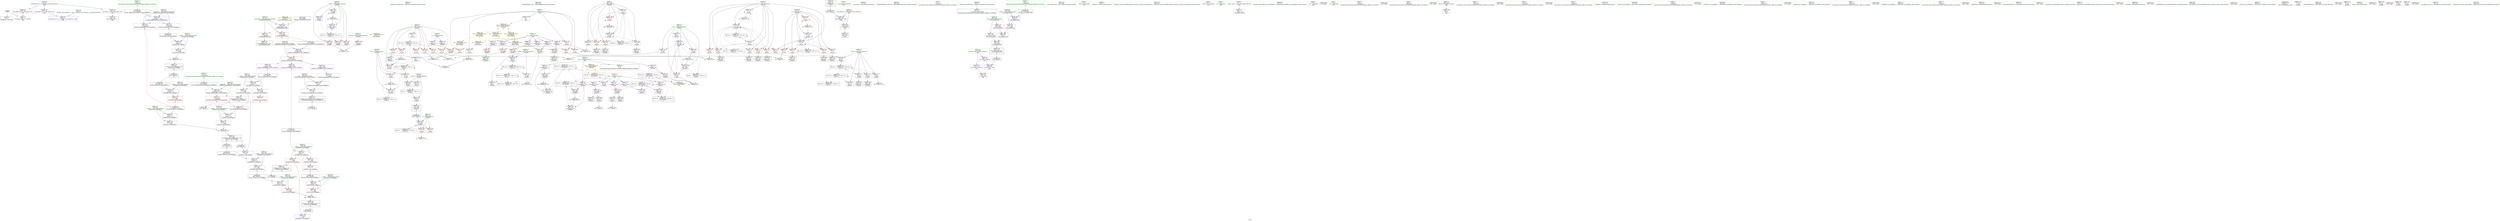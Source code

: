digraph "SVFG" {
	label="SVFG";

	Node0x5562f5764430 [shape=record,color=grey,label="{NodeID: 0\nNullPtr}"];
	Node0x5562f5764430 -> Node0x5562f5791060[style=solid];
	Node0x5562f5764430 -> Node0x5562f579bb30[style=solid];
	Node0x5562f579dff0 [shape=record,color=blue,label="{NodeID: 277\n479\<--476\n__b.addr\<--__b\n_ZStanSt13_Ios_FmtflagsS_\n}"];
	Node0x5562f579dff0 -> Node0x5562f5793720[style=dashed];
	Node0x5562f5791d20 [shape=record,color=red,label="{NodeID: 194\n303\<--216\n\<--CaseID\n_Z4MAINv\n}"];
	Node0x5562f5791d20 -> Node0x5562f5798e50[style=solid];
	Node0x5562f578e4f0 [shape=record,color=black,label="{NodeID: 111\n432\<--445\n_ZStaNRSt13_Ios_FmtflagsS__ret\<--\n_ZStaNRSt13_Ios_FmtflagsS_\n|{<s0>27}}"];
	Node0x5562f578e4f0:s0 -> Node0x5562f57e2f80[style=solid,color=blue];
	Node0x5562f578cf10 [shape=record,color=green,label="{NodeID: 28\n38\<--39\n_ZNSt8ios_base4InitC1Ev\<--_ZNSt8ios_base4InitC1Ev_field_insensitive\n}"];
	Node0x5562f57933e0 [shape=record,color=red,label="{NodeID: 222\n471\<--459\n\<--__a.addr\n_ZStoRRSt13_Ios_FmtflagsS_\n}"];
	Node0x5562f57933e0 -> Node0x5562f578e690[style=solid];
	Node0x5562f57933e0 -> Node0x5562f579de50[style=solid];
	Node0x5562f5794ea0 [shape=record,color=purple,label="{NodeID: 139\n505\<--29\nllvm.global_ctors_1\<--llvm.global_ctors\nGlob }"];
	Node0x5562f5794ea0 -> Node0x5562f579ba30[style=solid];
	Node0x5562f578f860 [shape=record,color=green,label="{NodeID: 56\n341\<--342\n_ZSt5fixedRSt8ios_base\<--_ZSt5fixedRSt8ios_base_field_insensitive\n}"];
	Node0x5562f57e2de0 [shape=record,color=black,label="{NodeID: 582\n414 = PHI(448, )\n|{<s0>27}}"];
	Node0x5562f57e2de0:s0 -> Node0x5562f57e3920[style=solid,color=red];
	Node0x5562f57a8120 [shape=record,color=grey,label="{NodeID: 416\n98 = cmp(96, 97, )\n}"];
	Node0x5562f579ca00 [shape=record,color=blue,label="{NodeID: 250\n63\<--198\nsum\<--inc50\n_Z5solvev\n}"];
	Node0x5562f579ca00 -> Node0x5562f5795cd0[style=dashed];
	Node0x5562f579ca00 -> Node0x5562f579bea0[style=dashed];
	Node0x5562f579ca00 -> Node0x5562f57c1b90[style=dashed];
	Node0x5562f57965c0 [shape=record,color=red,label="{NodeID: 167\n108\<--67\n\<--j\n_Z5solvev\n}"];
	Node0x5562f57965c0 -> Node0x5562f5791770[style=solid];
	Node0x5562f5791160 [shape=record,color=black,label="{NodeID: 84\n213\<--9\n_Z4MAINv_ret\<--\n_Z4MAINv\n|{<s0>24}}"];
	Node0x5562f5791160:s0 -> Node0x5562f57ded50[style=solid,color=blue];
	Node0x5562f578ad50 [shape=record,color=green,label="{NodeID: 1\n7\<--1\n__dso_handle\<--dummyObj\nGlob }"];
	Node0x5562f579e0c0 [shape=record,color=blue,label="{NodeID: 278\n490\<--488\n__a.addr\<--__a\n_ZStorSt13_Ios_FmtflagsS_\n}"];
	Node0x5562f579e0c0 -> Node0x5562f57937f0[style=dashed];
	Node0x5562f5791df0 [shape=record,color=red,label="{NodeID: 195\n243\<--218\n\<--i\n_Z4MAINv\n}"];
	Node0x5562f5791df0 -> Node0x5562f5799750[style=solid];
	Node0x5562f578e5c0 [shape=record,color=black,label="{NodeID: 112\n448\<--454\n_ZStcoSt13_Ios_Fmtflags_ret\<--neg\n_ZStcoSt13_Ios_Fmtflags\n|{<s0>26}}"];
	Node0x5562f578e5c0:s0 -> Node0x5562f57e2de0[style=solid,color=blue];
	Node0x5562f578d010 [shape=record,color=green,label="{NodeID: 29\n44\<--45\n__cxa_atexit\<--__cxa_atexit_field_insensitive\n}"];
	Node0x5562f57934b0 [shape=record,color=red,label="{NodeID: 223\n467\<--461\n\<--__b.addr\n_ZStoRRSt13_Ios_FmtflagsS_\n|{<s0>31}}"];
	Node0x5562f57934b0:s0 -> Node0x5562f57e3b40[style=solid,color=red];
	Node0x5562f5794fa0 [shape=record,color=purple,label="{NodeID: 140\n506\<--29\nllvm.global_ctors_2\<--llvm.global_ctors\nGlob }"];
	Node0x5562f5794fa0 -> Node0x5562f579bb30[style=solid];
	Node0x5562f578f960 [shape=record,color=green,label="{NodeID: 57\n343\<--344\n_ZNSolsEPFRSt8ios_baseS0_E\<--_ZNSolsEPFRSt8ios_baseS0_E_field_insensitive\n}"];
	Node0x5562f57e2f80 [shape=record,color=black,label="{NodeID: 583\n418 = PHI(432, )\n}"];
	Node0x5562f57a82a0 [shape=record,color=grey,label="{NodeID: 417\n84 = cmp(80, 82, )\n}"];
	Node0x5562f579cad0 [shape=record,color=blue,label="{NodeID: 251\n65\<--203\ni\<--inc53\n_Z5solvev\n}"];
	Node0x5562f579cad0 -> Node0x5562f57bcb90[style=dashed];
	Node0x5562f5796690 [shape=record,color=red,label="{NodeID: 168\n115\<--67\n\<--j\n_Z5solvev\n}"];
	Node0x5562f5796690 -> Node0x5562f5791840[style=solid];
	Node0x5562f5791230 [shape=record,color=black,label="{NodeID: 85\n19\<--18\n\<--cnt\nCan only get source location for instruction, argument, global var or function.}"];
	Node0x5562f578ade0 [shape=record,color=green,label="{NodeID: 2\n9\<--1\n\<--dummyObj\nCan only get source location for instruction, argument, global var or function.}"];
	Node0x5562f579e190 [shape=record,color=blue,label="{NodeID: 279\n492\<--489\n__b.addr\<--__b\n_ZStorSt13_Ios_FmtflagsS_\n}"];
	Node0x5562f579e190 -> Node0x5562f57938c0[style=dashed];
	Node0x5562f5791ec0 [shape=record,color=red,label="{NodeID: 196\n247\<--218\n\<--i\n_Z4MAINv\n}"];
	Node0x5562f5791ec0 -> Node0x5562f578ee90[style=solid];
	Node0x5562f578e690 [shape=record,color=black,label="{NodeID: 113\n456\<--471\n_ZStoRRSt13_Ios_FmtflagsS__ret\<--\n_ZStoRRSt13_Ios_FmtflagsS_\n|{<s0>29}}"];
	Node0x5562f578e690:s0 -> Node0x5562f57e3200[style=solid,color=blue];
	Node0x5562f578d110 [shape=record,color=green,label="{NodeID: 30\n43\<--49\n_ZNSt8ios_base4InitD1Ev\<--_ZNSt8ios_base4InitD1Ev_field_insensitive\n}"];
	Node0x5562f578d110 -> Node0x5562f5791330[style=solid];
	Node0x5562f57cae30 [shape=record,color=yellow,style=double,label="{NodeID: 556\n47V_2 = CSCHI(MR_47V_1)\npts\{170000 200000 \}\nCS[]}"];
	Node0x5562f5793580 [shape=record,color=red,label="{NodeID: 224\n466\<--465\n\<--\n_ZStoRRSt13_Ios_FmtflagsS_\n|{<s0>31}}"];
	Node0x5562f5793580:s0 -> Node0x5562f57e3a30[style=solid,color=red];
	Node0x5562f57950a0 [shape=record,color=purple,label="{NodeID: 141\n349\<--332\ncoerce.dive\<--agg.tmp\nmain\n}"];
	Node0x5562f57950a0 -> Node0x5562f579d220[style=solid];
	Node0x5562f578fa60 [shape=record,color=green,label="{NodeID: 58\n347\<--348\n_ZSt12setprecisioni\<--_ZSt12setprecisioni_field_insensitive\n}"];
	Node0x5562f57e3090 [shape=record,color=black,label="{NodeID: 584\n423 = PHI(474, )\n|{<s0>29}}"];
	Node0x5562f57e3090:s0 -> Node0x5562f57e4400[style=solid,color=red];
	Node0x5562f57c6eb0 [shape=record,color=yellow,style=double,label="{NodeID: 501\n47V_1 = ENCHI(MR_47V_0)\npts\{170000 200000 \}\nFun[main]|{<s0>24|<s1>24}}"];
	Node0x5562f57c6eb0:s0 -> Node0x5562f57bfd90[style=dashed,color=red];
	Node0x5562f57c6eb0:s1 -> Node0x5562f57c0290[style=dashed,color=red];
	Node0x5562f57a8420 [shape=record,color=grey,label="{NodeID: 418\n106 = cmp(105, 9, )\n}"];
	Node0x5562f579cba0 [shape=record,color=blue,label="{NodeID: 252\n59\<--206\nretval\<--\n_Z5solvev\n}"];
	Node0x5562f579cba0 -> Node0x5562f57c1190[style=dashed];
	Node0x5562f5796760 [shape=record,color=red,label="{NodeID: 169\n122\<--67\n\<--j\n_Z5solvev\n}"];
	Node0x5562f5796760 -> Node0x5562f5798b50[style=solid];
	Node0x5562f5791330 [shape=record,color=black,label="{NodeID: 86\n42\<--43\n\<--_ZNSt8ios_base4InitD1Ev\nCan only get source location for instruction, argument, global var or function.}"];
	Node0x5562f578b090 [shape=record,color=green,label="{NodeID: 3\n21\<--1\n_ZSt3cin\<--dummyObj\nGlob }"];
	Node0x5562f5791f90 [shape=record,color=red,label="{NodeID: 197\n251\<--218\n\<--i\n_Z4MAINv\n}"];
	Node0x5562f5791f90 -> Node0x5562f578ef60[style=solid];
	Node0x5562f578e760 [shape=record,color=black,label="{NodeID: 114\n474\<--485\n_ZStanSt13_Ios_FmtflagsS__ret\<--and\n_ZStanSt13_Ios_FmtflagsS_\n|{<s0>28|<s1>30}}"];
	Node0x5562f578e760:s0 -> Node0x5562f57e3090[style=solid,color=blue];
	Node0x5562f578e760:s1 -> Node0x5562f57e1850[style=solid,color=blue];
	Node0x5562f578d210 [shape=record,color=green,label="{NodeID: 31\n56\<--57\n_Z5solvev\<--_Z5solvev_field_insensitive\n}"];
	Node0x5562f5793650 [shape=record,color=red,label="{NodeID: 225\n483\<--477\n\<--__a.addr\n_ZStanSt13_Ios_FmtflagsS_\n}"];
	Node0x5562f5793650 -> Node0x5562f5798fd0[style=solid];
	Node0x5562f5795170 [shape=record,color=purple,label="{NodeID: 142\n351\<--332\ncoerce.dive3\<--agg.tmp\nmain\n}"];
	Node0x5562f5795170 -> Node0x5562f5792610[style=solid];
	Node0x5562f578fb60 [shape=record,color=green,label="{NodeID: 59\n354\<--355\n_ZStlsIcSt11char_traitsIcEERSt13basic_ostreamIT_T0_ES6_St13_Setprecision\<--_ZStlsIcSt11char_traitsIcEERSt13basic_ostreamIT_T0_ES6_St13_Setprecision_field_insensitive\n}"];
	Node0x5562f57e3200 [shape=record,color=black,label="{NodeID: 585\n427 = PHI(456, )\n}"];
	Node0x5562f57c6fc0 [shape=record,color=yellow,style=double,label="{NodeID: 502\n49V_1 = ENCHI(MR_49V_0)\npts\{10 120000 140000 \}\nFun[main]|{<s0>24|<s1>24|<s2>24}}"];
	Node0x5562f57c6fc0:s0 -> Node0x5562f57c3990[style=dashed,color=red];
	Node0x5562f57c6fc0:s1 -> Node0x5562f57c4830[style=dashed,color=red];
	Node0x5562f57c6fc0:s2 -> Node0x5562f57c4910[style=dashed,color=red];
	Node0x5562f57a85a0 [shape=record,color=grey,label="{NodeID: 419\n180 = cmp(179, 135, )\n}"];
	Node0x5562f579cc70 [shape=record,color=blue,label="{NodeID: 253\n216\<--94\nCaseID\<--\n_Z4MAINv\n}"];
	Node0x5562f579cc70 -> Node0x5562f57bee90[style=dashed];
	Node0x5562f5796830 [shape=record,color=red,label="{NodeID: 170\n161\<--69\n\<--maxV\n_Z5solvev\n}"];
	Node0x5562f5796830 -> Node0x5562f57a7fa0[style=solid];
	Node0x5562f5791430 [shape=record,color=black,label="{NodeID: 87\n87\<--86\nidxprom\<--\n_Z5solvev\n}"];
	Node0x5562f578b120 [shape=record,color=green,label="{NodeID: 4\n22\<--1\n_ZSt4cout\<--dummyObj\nGlob }"];
	Node0x5562f57be990 [shape=record,color=black,label="{NodeID: 447\nMR_26V_2 = PHI(MR_26V_4, MR_26V_1, )\npts\{200000 \}\n|{|<s4>9}}"];
	Node0x5562f57be990 -> Node0x5562f5797120[style=dashed];
	Node0x5562f57be990 -> Node0x5562f57977a0[style=dashed];
	Node0x5562f57be990 -> Node0x5562f579c930[style=dashed];
	Node0x5562f57be990 -> Node0x5562f57be990[style=dashed];
	Node0x5562f57be990:s4 -> Node0x5562f57c0290[style=dashed,color=blue];
	Node0x5562f5792060 [shape=record,color=red,label="{NodeID: 198\n255\<--218\n\<--i\n_Z4MAINv\n}"];
	Node0x5562f5792060 -> Node0x5562f578f030[style=solid];
	Node0x5562f5793ba0 [shape=record,color=black,label="{NodeID: 115\n487\<--498\n_ZStorSt13_Ios_FmtflagsS__ret\<--or\n_ZStorSt13_Ios_FmtflagsS_\n|{<s0>31}}"];
	Node0x5562f5793ba0:s0 -> Node0x5562f57e3310[style=solid,color=blue];
	Node0x5562f578d310 [shape=record,color=green,label="{NodeID: 32\n59\<--60\nretval\<--retval_field_insensitive\n_Z5solvev\n}"];
	Node0x5562f578d310 -> Node0x5562f5795a60[style=solid];
	Node0x5562f578d310 -> Node0x5562f579c790[style=solid];
	Node0x5562f578d310 -> Node0x5562f579cba0[style=solid];
	Node0x5562f5793720 [shape=record,color=red,label="{NodeID: 226\n484\<--479\n\<--__b.addr\n_ZStanSt13_Ios_FmtflagsS_\n}"];
	Node0x5562f5793720 -> Node0x5562f5798fd0[style=solid];
	Node0x5562f5795240 [shape=record,color=purple,label="{NodeID: 143\n388\<--383\n_M_n\<--retval\n_ZSt12setprecisioni\n}"];
	Node0x5562f5795240 -> Node0x5562f579d560[style=solid];
	Node0x5562f578fc60 [shape=record,color=green,label="{NodeID: 60\n370\<--371\n__base.addr\<--__base.addr_field_insensitive\n_ZSt5fixedRSt8ios_base\n}"];
	Node0x5562f578fc60 -> Node0x5562f57926e0[style=solid];
	Node0x5562f578fc60 -> Node0x5562f57927b0[style=solid];
	Node0x5562f578fc60 -> Node0x5562f579d3c0[style=solid];
	Node0x5562f57e3310 [shape=record,color=black,label="{NodeID: 586\n468 = PHI(487, )\n}"];
	Node0x5562f57e3310 -> Node0x5562f579de50[style=solid];
	Node0x5562f579cd40 [shape=record,color=blue,label="{NodeID: 254\n218\<--94\ni\<--\n_Z4MAINv\n}"];
	Node0x5562f579cd40 -> Node0x5562f5791df0[style=dashed];
	Node0x5562f579cd40 -> Node0x5562f5791ec0[style=dashed];
	Node0x5562f579cd40 -> Node0x5562f5791f90[style=dashed];
	Node0x5562f579cd40 -> Node0x5562f5792060[style=dashed];
	Node0x5562f579cd40 -> Node0x5562f5792130[style=dashed];
	Node0x5562f579cd40 -> Node0x5562f579cee0[style=dashed];
	Node0x5562f579cd40 -> Node0x5562f57bf390[style=dashed];
	Node0x5562f5796900 [shape=record,color=red,label="{NodeID: 171\n179\<--71\n\<--which\n_Z5solvev\n}"];
	Node0x5562f5796900 -> Node0x5562f57a85a0[style=solid];
	Node0x5562f5791500 [shape=record,color=black,label="{NodeID: 88\n101\<--100\nidxprom4\<--\n_Z5solvev\n}"];
	Node0x5562f578b1b0 [shape=record,color=green,label="{NodeID: 5\n23\<--1\n.str\<--dummyObj\nGlob }"];
	Node0x5562f57bee90 [shape=record,color=black,label="{NodeID: 448\nMR_31V_3 = PHI(MR_31V_4, MR_31V_2, )\npts\{217 \}\n}"];
	Node0x5562f57bee90 -> Node0x5562f5797940[style=dashed];
	Node0x5562f57bee90 -> Node0x5562f5791b80[style=dashed];
	Node0x5562f57bee90 -> Node0x5562f5791c50[style=dashed];
	Node0x5562f57bee90 -> Node0x5562f5791d20[style=dashed];
	Node0x5562f57bee90 -> Node0x5562f579d080[style=dashed];
	Node0x5562f5792130 [shape=record,color=red,label="{NodeID: 199\n265\<--218\n\<--i\n_Z4MAINv\n}"];
	Node0x5562f5792130 -> Node0x5562f57989d0[style=solid];
	Node0x5562f5793c30 [shape=record,color=purple,label="{NodeID: 116\n40\<--4\n\<--_ZStL8__ioinit\n__cxx_global_var_init\n}"];
	Node0x5562f578d3e0 [shape=record,color=green,label="{NodeID: 33\n61\<--62\nans\<--ans_field_insensitive\n_Z5solvev\n}"];
	Node0x5562f578d3e0 -> Node0x5562f5795b30[style=solid];
	Node0x5562f578d3e0 -> Node0x5562f5795c00[style=solid];
	Node0x5562f578d3e0 -> Node0x5562f579bc30[style=solid];
	Node0x5562f578d3e0 -> Node0x5562f579c1e0[style=solid];
	Node0x5562f57ded50 [shape=record,color=black,label="{NodeID: 559\n356 = PHI(213, )\n}"];
	Node0x5562f57ded50 -> Node0x5562f579d2f0[style=solid];
	Node0x5562f57b7250 [shape=record,color=yellow,style=double,label="{NodeID: 476\n2V_1 = ENCHI(MR_2V_0)\npts\{10 \}\nFun[_Z5solvev]}"];
	Node0x5562f57b7250 -> Node0x5562f5795650[style=dashed];
	Node0x5562f57b7250 -> Node0x5562f5795720[style=dashed];
	Node0x5562f57b7250 -> Node0x5562f57957f0[style=dashed];
	Node0x5562f57b7250 -> Node0x5562f57958c0[style=dashed];
	Node0x5562f5798250 [shape=record,color=grey,label="{NodeID: 393\n198 = Binary(197, 94, )\n}"];
	Node0x5562f5798250 -> Node0x5562f579ca00[style=solid];
	Node0x5562f57937f0 [shape=record,color=red,label="{NodeID: 227\n496\<--490\n\<--__a.addr\n_ZStorSt13_Ios_FmtflagsS_\n}"];
	Node0x5562f57937f0 -> Node0x5562f5798850[style=solid];
	Node0x5562f5795310 [shape=record,color=purple,label="{NodeID: 144\n391\<--383\ncoerce.dive\<--retval\n_ZSt12setprecisioni\n}"];
	Node0x5562f5795310 -> Node0x5562f5792950[style=solid];
	Node0x5562f578fd30 [shape=record,color=green,label="{NodeID: 61\n377\<--378\n_ZNSt8ios_base4setfESt13_Ios_FmtflagsS0_\<--_ZNSt8ios_base4setfESt13_Ios_FmtflagsS0__field_insensitive\n}"];
	Node0x5562f57e3480 [shape=record,color=black,label="{NodeID: 587\n475 = PHI(421, 442, )\n0th arg _ZStanSt13_Ios_FmtflagsS_ }"];
	Node0x5562f57e3480 -> Node0x5562f579df20[style=solid];
	Node0x5562f579ce10 [shape=record,color=blue,label="{NodeID: 255\n260\<--262\narrayidx12\<--add\n_Z4MAINv\n}"];
	Node0x5562f579ce10 -> Node0x5562f57b8a90[style=dashed];
	Node0x5562f57969d0 [shape=record,color=red,label="{NodeID: 172\n184\<--71\n\<--which\n_Z5solvev\n}"];
	Node0x5562f57969d0 -> Node0x5562f578eb50[style=solid];
	Node0x5562f57915d0 [shape=record,color=black,label="{NodeID: 89\n104\<--103\ntobool\<--\n_Z5solvev\n}"];
	Node0x5562f578b240 [shape=record,color=green,label="{NodeID: 6\n25\<--1\n.str.1\<--dummyObj\nGlob }"];
	Node0x5562f57bf390 [shape=record,color=black,label="{NodeID: 449\nMR_33V_2 = PHI(MR_33V_4, MR_33V_1, )\npts\{219 \}\n}"];
	Node0x5562f57bf390 -> Node0x5562f579cd40[style=dashed];
	Node0x5562f5792200 [shape=record,color=red,label="{NodeID: 200\n271\<--220\n\<--t\n_Z4MAINv\n}"];
	Node0x5562f5792200 -> Node0x5562f57a7ca0[style=solid];
	Node0x5562f5793cc0 [shape=record,color=purple,label="{NodeID: 117\n152\<--11\narrayidx26\<--A\n_Z5solvev\n}"];
	Node0x5562f5793cc0 -> Node0x5562f5797460[style=solid];
	Node0x5562f578d4b0 [shape=record,color=green,label="{NodeID: 34\n63\<--64\nsum\<--sum_field_insensitive\n_Z5solvev\n}"];
	Node0x5562f578d4b0 -> Node0x5562f5795cd0[style=solid];
	Node0x5562f578d4b0 -> Node0x5562f5795da0[style=solid];
	Node0x5562f578d4b0 -> Node0x5562f5795e70[style=solid];
	Node0x5562f578d4b0 -> Node0x5562f579bd00[style=solid];
	Node0x5562f578d4b0 -> Node0x5562f579bea0[style=solid];
	Node0x5562f578d4b0 -> Node0x5562f579ca00[style=solid];
	Node0x5562f57dead0 [shape=record,color=black,label="{NodeID: 560\n41 = PHI()\n}"];
	Node0x5562f57983d0 [shape=record,color=grey,label="{NodeID: 394\n131 = Binary(130, 94, )\n}"];
	Node0x5562f57983d0 -> Node0x5562f579c1e0[style=solid];
	Node0x5562f57938c0 [shape=record,color=red,label="{NodeID: 228\n497\<--492\n\<--__b.addr\n_ZStorSt13_Ios_FmtflagsS_\n}"];
	Node0x5562f57938c0 -> Node0x5562f5798850[style=solid];
	Node0x5562f57953e0 [shape=record,color=purple,label="{NodeID: 145\n410\<--409\n_M_flags\<--this1\n_ZNSt8ios_base4setfESt13_Ios_FmtflagsS0_\n}"];
	Node0x5562f57953e0 -> Node0x5562f5792e30[style=solid];
	Node0x5562f578fe30 [shape=record,color=green,label="{NodeID: 62\n383\<--384\nretval\<--retval_field_insensitive\n_ZSt12setprecisioni\n}"];
	Node0x5562f578fe30 -> Node0x5562f5795240[style=solid];
	Node0x5562f578fe30 -> Node0x5562f5795310[style=solid];
	Node0x5562f57e3690 [shape=record,color=black,label="{NodeID: 588\n476 = PHI(422, 443, )\n1st arg _ZStanSt13_Ios_FmtflagsS_ }"];
	Node0x5562f57e3690 -> Node0x5562f579dff0[style=solid];
	Node0x5562f57c72f0 [shape=record,color=yellow,style=double,label="{NodeID: 505\n51V_1 = ENCHI(MR_51V_0)\npts\{371 \}\nFun[_ZSt5fixedRSt8ios_base]}"];
	Node0x5562f57c72f0 -> Node0x5562f579d3c0[style=dashed];
	Node0x5562f579cee0 [shape=record,color=blue,label="{NodeID: 256\n218\<--266\ni\<--inc\n_Z4MAINv\n}"];
	Node0x5562f579cee0 -> Node0x5562f5791df0[style=dashed];
	Node0x5562f579cee0 -> Node0x5562f5791ec0[style=dashed];
	Node0x5562f579cee0 -> Node0x5562f5791f90[style=dashed];
	Node0x5562f579cee0 -> Node0x5562f5792060[style=dashed];
	Node0x5562f579cee0 -> Node0x5562f5792130[style=dashed];
	Node0x5562f579cee0 -> Node0x5562f579cee0[style=dashed];
	Node0x5562f579cee0 -> Node0x5562f57bf390[style=dashed];
	Node0x5562f5796aa0 [shape=record,color=red,label="{NodeID: 173\n188\<--71\n\<--which\n_Z5solvev\n}"];
	Node0x5562f5796aa0 -> Node0x5562f578ec20[style=solid];
	Node0x5562f57916a0 [shape=record,color=black,label="{NodeID: 90\n105\<--103\nconv\<--\n_Z5solvev\n}"];
	Node0x5562f57916a0 -> Node0x5562f57a8420[style=solid];
	Node0x5562f578ba80 [shape=record,color=green,label="{NodeID: 7\n27\<--1\n.str.2\<--dummyObj\nGlob }"];
	Node0x5562f57bf890 [shape=record,color=black,label="{NodeID: 450\nMR_35V_2 = PHI(MR_35V_3, MR_35V_1, )\npts\{221 \}\n}"];
	Node0x5562f57bf890 -> Node0x5562f579cfb0[style=dashed];
	Node0x5562f57922d0 [shape=record,color=red,label="{NodeID: 201\n298\<--220\n\<--t\n_Z4MAINv\n}"];
	Node0x5562f5793d90 [shape=record,color=purple,label="{NodeID: 118\n249\<--11\narrayidx\<--A\n_Z4MAINv\n}"];
	Node0x5562f578d580 [shape=record,color=green,label="{NodeID: 35\n65\<--66\ni\<--i_field_insensitive\n_Z5solvev\n}"];
	Node0x5562f578d580 -> Node0x5562f5795f40[style=solid];
	Node0x5562f578d580 -> Node0x5562f5796010[style=solid];
	Node0x5562f578d580 -> Node0x5562f57960e0[style=solid];
	Node0x5562f578d580 -> Node0x5562f57961b0[style=solid];
	Node0x5562f578d580 -> Node0x5562f5796280[style=solid];
	Node0x5562f578d580 -> Node0x5562f5796350[style=solid];
	Node0x5562f578d580 -> Node0x5562f579bdd0[style=solid];
	Node0x5562f578d580 -> Node0x5562f579cad0[style=solid];
	Node0x5562f57e1850 [shape=record,color=black,label="{NodeID: 561\n444 = PHI(474, )\n}"];
	Node0x5562f57e1850 -> Node0x5562f579db10[style=solid];
	Node0x5562f5798550 [shape=record,color=grey,label="{NodeID: 395\n195 = Binary(194, 135, )\n}"];
	Node0x5562f5798550 -> Node0x5562f579c930[style=solid];
	Node0x5562f5793990 [shape=record,color=blue,label="{NodeID: 229\n8\<--9\nn\<--\nGlob }"];
	Node0x5562f5793990 -> Node0x5562f57c6fc0[style=dashed];
	Node0x5562f57954b0 [shape=record,color=purple,label="{NodeID: 146\n417\<--409\n_M_flags2\<--this1\n_ZNSt8ios_base4setfESt13_Ios_FmtflagsS0_\n|{<s0>27}}"];
	Node0x5562f57954b0:s0 -> Node0x5562f57e3810[style=solid,color=red];
	Node0x5562f578ff00 [shape=record,color=green,label="{NodeID: 63\n385\<--386\n__n.addr\<--__n.addr_field_insensitive\n_ZSt12setprecisioni\n}"];
	Node0x5562f578ff00 -> Node0x5562f5792880[style=solid];
	Node0x5562f578ff00 -> Node0x5562f579d490[style=solid];
	Node0x5562f57e3810 [shape=record,color=black,label="{NodeID: 589\n433 = PHI(417, )\n0th arg _ZStaNRSt13_Ios_FmtflagsS_ }"];
	Node0x5562f57e3810 -> Node0x5562f579d970[style=solid];
	Node0x5562f579cfb0 [shape=record,color=blue,label="{NodeID: 257\n220\<--269\nt\<--call13\n_Z4MAINv\n}"];
	Node0x5562f579cfb0 -> Node0x5562f5792200[style=dashed];
	Node0x5562f579cfb0 -> Node0x5562f57922d0[style=dashed];
	Node0x5562f579cfb0 -> Node0x5562f57bf890[style=dashed];
	Node0x5562f5796b70 [shape=record,color=red,label="{NodeID: 174\n138\<--73\n\<--j15\n_Z5solvev\n}"];
	Node0x5562f5796b70 -> Node0x5562f57998d0[style=solid];
	Node0x5562f5791770 [shape=record,color=black,label="{NodeID: 91\n109\<--108\nidxprom7\<--\n_Z5solvev\n}"];
	Node0x5562f578bb10 [shape=record,color=green,label="{NodeID: 8\n30\<--1\n\<--dummyObj\nCan only get source location for instruction, argument, global var or function.}"];
	Node0x5562f57bfd90 [shape=record,color=black,label="{NodeID: 451\nMR_24V_2 = PHI(MR_24V_3, MR_24V_1, )\npts\{170000 \}\n|{<s0>9|<s1>9|<s2>24}}"];
	Node0x5562f57bfd90:s0 -> Node0x5562f57c0c90[style=dashed,color=red];
	Node0x5562f57bfd90:s1 -> Node0x5562f57c3490[style=dashed,color=red];
	Node0x5562f57bfd90:s2 -> Node0x5562f57cae30[style=dashed,color=blue];
	Node0x5562f57923a0 [shape=record,color=red,label="{NodeID: 202\n258\<--257\n\<--arrayidx10\n_Z4MAINv\n}"];
	Node0x5562f57923a0 -> Node0x5562f578e0e0[style=solid];
	Node0x5562f5793e60 [shape=record,color=purple,label="{NodeID: 119\n110\<--13\narrayidx8\<--B\n_Z5solvev\n}"];
	Node0x5562f5793e60 -> Node0x5562f57972c0[style=solid];
	Node0x5562f578d650 [shape=record,color=green,label="{NodeID: 36\n67\<--68\nj\<--j_field_insensitive\n_Z5solvev\n}"];
	Node0x5562f578d650 -> Node0x5562f5796420[style=solid];
	Node0x5562f578d650 -> Node0x5562f57964f0[style=solid];
	Node0x5562f578d650 -> Node0x5562f57965c0[style=solid];
	Node0x5562f578d650 -> Node0x5562f5796690[style=solid];
	Node0x5562f578d650 -> Node0x5562f5796760[style=solid];
	Node0x5562f578d650 -> Node0x5562f579bf70[style=solid];
	Node0x5562f578d650 -> Node0x5562f579c110[style=solid];
	Node0x5562f57e1980 [shape=record,color=black,label="{NodeID: 562\n222 = PHI()\n}"];
	Node0x5562f57986d0 [shape=record,color=grey,label="{NodeID: 396\n203 = Binary(202, 94, )\n}"];
	Node0x5562f57986d0 -> Node0x5562f579cad0[style=solid];
	Node0x5562f5793a90 [shape=record,color=blue,label="{NodeID: 230\n504\<--30\nllvm.global_ctors_0\<--\nGlob }"];
	Node0x5562f5795580 [shape=record,color=purple,label="{NodeID: 147\n426\<--409\n_M_flags5\<--this1\n_ZNSt8ios_base4setfESt13_Ios_FmtflagsS0_\n|{<s0>29}}"];
	Node0x5562f5795580:s0 -> Node0x5562f57e42c0[style=solid,color=red];
	Node0x5562f578ffd0 [shape=record,color=green,label="{NodeID: 64\n398\<--399\nthis.addr\<--this.addr_field_insensitive\n_ZNSt8ios_base4setfESt13_Ios_FmtflagsS0_\n}"];
	Node0x5562f578ffd0 -> Node0x5562f5792a20[style=solid];
	Node0x5562f578ffd0 -> Node0x5562f579d630[style=solid];
	Node0x5562f57e3920 [shape=record,color=black,label="{NodeID: 590\n434 = PHI(414, )\n1st arg _ZStaNRSt13_Ios_FmtflagsS_ }"];
	Node0x5562f57e3920 -> Node0x5562f579da40[style=solid];
	Node0x5562f579d080 [shape=record,color=blue,label="{NodeID: 258\n216\<--304\nCaseID\<--inc26\n_Z4MAINv\n}"];
	Node0x5562f579d080 -> Node0x5562f57bee90[style=dashed];
	Node0x5562f5796c40 [shape=record,color=red,label="{NodeID: 175\n142\<--73\n\<--j15\n_Z5solvev\n}"];
	Node0x5562f5796c40 -> Node0x5562f5791910[style=solid];
	Node0x5562f5791840 [shape=record,color=black,label="{NodeID: 92\n116\<--115\nidxprom10\<--\n_Z5solvev\n}"];
	Node0x5562f578bc10 [shape=record,color=green,label="{NodeID: 9\n83\<--1\n\<--dummyObj\nCan only get source location for instruction, argument, global var or function.}"];
	Node0x5562f57c0290 [shape=record,color=black,label="{NodeID: 452\nMR_26V_2 = PHI(MR_26V_5, MR_26V_1, )\npts\{200000 \}\n|{|<s1>24}}"];
	Node0x5562f57c0290 -> Node0x5562f57b8a90[style=dashed];
	Node0x5562f57c0290:s1 -> Node0x5562f57cae30[style=dashed,color=blue];
	Node0x5562f5792470 [shape=record,color=red,label="{NodeID: 203\n261\<--260\n\<--arrayidx12\n_Z4MAINv\n}"];
	Node0x5562f5792470 -> Node0x5562f5798cd0[style=solid];
	Node0x5562f5793f30 [shape=record,color=purple,label="{NodeID: 120\n159\<--13\narrayidx30\<--B\n_Z5solvev\n}"];
	Node0x5562f5793f30 -> Node0x5562f5797530[style=solid];
	Node0x5562f578d720 [shape=record,color=green,label="{NodeID: 37\n69\<--70\nmaxV\<--maxV_field_insensitive\n_Z5solvev\n}"];
	Node0x5562f578d720 -> Node0x5562f5796830[style=solid];
	Node0x5562f578d720 -> Node0x5562f579c2b0[style=solid];
	Node0x5562f578d720 -> Node0x5562f579c520[style=solid];
	Node0x5562f57e1a50 [shape=record,color=black,label="{NodeID: 563\n231 = PHI()\n}"];
	Node0x5562f5798850 [shape=record,color=grey,label="{NodeID: 397\n498 = Binary(496, 497, )\n}"];
	Node0x5562f5798850 -> Node0x5562f5793ba0[style=solid];
	Node0x5562f579ba30 [shape=record,color=blue,label="{NodeID: 231\n505\<--31\nllvm.global_ctors_1\<--_GLOBAL__sub_I_cgy4ever_1_1.cpp\nGlob }"];
	Node0x5562f5795650 [shape=record,color=red,label="{NodeID: 148\n75\<--8\n\<--n\n_Z5solvev\n}"];
	Node0x5562f5795650 -> Node0x5562f579bc30[style=solid];
	Node0x5562f57900a0 [shape=record,color=green,label="{NodeID: 65\n400\<--401\n__fmtfl.addr\<--__fmtfl.addr_field_insensitive\n_ZNSt8ios_base4setfESt13_Ios_FmtflagsS0_\n}"];
	Node0x5562f57900a0 -> Node0x5562f5792af0[style=solid];
	Node0x5562f57900a0 -> Node0x5562f579d700[style=solid];
	Node0x5562f57e3a30 [shape=record,color=black,label="{NodeID: 591\n488 = PHI(466, )\n0th arg _ZStorSt13_Ios_FmtflagsS_ }"];
	Node0x5562f57e3a30 -> Node0x5562f579e0c0[style=solid];
	Node0x5562f579d150 [shape=record,color=blue,label="{NodeID: 259\n330\<--9\nretval\<--\nmain\n}"];
	Node0x5562f5796d10 [shape=record,color=red,label="{NodeID: 176\n150\<--73\n\<--j15\n_Z5solvev\n}"];
	Node0x5562f5796d10 -> Node0x5562f578e8e0[style=solid];
	Node0x5562f5791910 [shape=record,color=black,label="{NodeID: 93\n143\<--142\nidxprom19\<--\n_Z5solvev\n}"];
	Node0x5562f578bd10 [shape=record,color=green,label="{NodeID: 10\n94\<--1\n\<--dummyObj\nCan only get source location for instruction, argument, global var or function.}"];
	Node0x5562f5792540 [shape=record,color=red,label="{NodeID: 204\n358\<--334\n\<--RUN_RESULT\nmain\n}"];
	Node0x5562f5792540 -> Node0x5562f578e1b0[style=solid];
	Node0x5562f5794000 [shape=record,color=purple,label="{NodeID: 121\n166\<--13\narrayidx34\<--B\n_Z5solvev\n}"];
	Node0x5562f5794000 -> Node0x5562f5797600[style=solid];
	Node0x5562f578d7f0 [shape=record,color=green,label="{NodeID: 38\n71\<--72\nwhich\<--which_field_insensitive\n_Z5solvev\n}"];
	Node0x5562f578d7f0 -> Node0x5562f5796900[style=solid];
	Node0x5562f578d7f0 -> Node0x5562f57969d0[style=solid];
	Node0x5562f578d7f0 -> Node0x5562f5796aa0[style=solid];
	Node0x5562f578d7f0 -> Node0x5562f579c380[style=solid];
	Node0x5562f578d7f0 -> Node0x5562f579c5f0[style=solid];
	Node0x5562f57e1b20 [shape=record,color=black,label="{NodeID: 564\n250 = PHI()\n}"];
	Node0x5562f57989d0 [shape=record,color=grey,label="{NodeID: 398\n266 = Binary(265, 94, )\n}"];
	Node0x5562f57989d0 -> Node0x5562f579cee0[style=solid];
	Node0x5562f579bb30 [shape=record,color=blue, style = dotted,label="{NodeID: 232\n506\<--3\nllvm.global_ctors_2\<--dummyVal\nGlob }"];
	Node0x5562f5795720 [shape=record,color=red,label="{NodeID: 149\n81\<--8\n\<--n\n_Z5solvev\n}"];
	Node0x5562f5795720 -> Node0x5562f5799150[style=solid];
	Node0x5562f5790170 [shape=record,color=green,label="{NodeID: 66\n402\<--403\n__mask.addr\<--__mask.addr_field_insensitive\n_ZNSt8ios_base4setfESt13_Ios_FmtflagsS0_\n}"];
	Node0x5562f5790170 -> Node0x5562f5792bc0[style=solid];
	Node0x5562f5790170 -> Node0x5562f5792c90[style=solid];
	Node0x5562f5790170 -> Node0x5562f579d7d0[style=solid];
	Node0x5562f57e3b40 [shape=record,color=black,label="{NodeID: 592\n489 = PHI(467, )\n1st arg _ZStorSt13_Ios_FmtflagsS_ }"];
	Node0x5562f57e3b40 -> Node0x5562f579e190[style=solid];
	Node0x5562f579d220 [shape=record,color=blue,label="{NodeID: 260\n349\<--345\ncoerce.dive\<--call2\nmain\n}"];
	Node0x5562f579d220 -> Node0x5562f5792610[style=dashed];
	Node0x5562f5796de0 [shape=record,color=red,label="{NodeID: 177\n157\<--73\n\<--j15\n_Z5solvev\n}"];
	Node0x5562f5796de0 -> Node0x5562f578e9b0[style=solid];
	Node0x5562f57919e0 [shape=record,color=black,label="{NodeID: 94\n146\<--145\ntobool21\<--\n_Z5solvev\n}"];
	Node0x5562f578be10 [shape=record,color=green,label="{NodeID: 11\n119\<--1\n\<--dummyObj\nCan only get source location for instruction, argument, global var or function.}"];
	Node0x5562f57c0c90 [shape=record,color=black,label="{NodeID: 454\nMR_24V_3 = PHI(MR_24V_5, MR_24V_2, )\npts\{170000 \}\n}"];
	Node0x5562f57c0c90 -> Node0x5562f57971f0[style=dashed];
	Node0x5562f57c0c90 -> Node0x5562f5797390[style=dashed];
	Node0x5562f57c0c90 -> Node0x5562f579c040[style=dashed];
	Node0x5562f57c0c90 -> Node0x5562f579c860[style=dashed];
	Node0x5562f57c0c90 -> Node0x5562f57c0c90[style=dashed];
	Node0x5562f57c0c90 -> Node0x5562f57c3490[style=dashed];
	Node0x5562f5792610 [shape=record,color=red,label="{NodeID: 205\n352\<--351\n\<--coerce.dive3\nmain\n}"];
	Node0x5562f57940d0 [shape=record,color=purple,label="{NodeID: 122\n190\<--13\narrayidx47\<--B\n_Z5solvev\n}"];
	Node0x5562f57940d0 -> Node0x5562f57976d0[style=solid];
	Node0x5562f578d8c0 [shape=record,color=green,label="{NodeID: 39\n73\<--74\nj15\<--j15_field_insensitive\n_Z5solvev\n}"];
	Node0x5562f578d8c0 -> Node0x5562f5796b70[style=solid];
	Node0x5562f578d8c0 -> Node0x5562f5796c40[style=solid];
	Node0x5562f578d8c0 -> Node0x5562f5796d10[style=solid];
	Node0x5562f578d8c0 -> Node0x5562f5796de0[style=solid];
	Node0x5562f578d8c0 -> Node0x5562f5796eb0[style=solid];
	Node0x5562f578d8c0 -> Node0x5562f5796f80[style=solid];
	Node0x5562f578d8c0 -> Node0x5562f5797050[style=solid];
	Node0x5562f578d8c0 -> Node0x5562f579c450[style=solid];
	Node0x5562f578d8c0 -> Node0x5562f579c6c0[style=solid];
	Node0x5562f57e1bf0 [shape=record,color=black,label="{NodeID: 565\n254 = PHI()\n}"];
	Node0x5562f5798b50 [shape=record,color=grey,label="{NodeID: 399\n123 = Binary(122, 94, )\n}"];
	Node0x5562f5798b50 -> Node0x5562f579c110[style=solid];
	Node0x5562f579bc30 [shape=record,color=blue,label="{NodeID: 233\n61\<--75\nans\<--\n_Z5solvev\n}"];
	Node0x5562f579bc30 -> Node0x5562f57bc190[style=dashed];
	Node0x5562f57957f0 [shape=record,color=red,label="{NodeID: 150\n97\<--8\n\<--n\n_Z5solvev\n}"];
	Node0x5562f57957f0 -> Node0x5562f57a8120[style=solid];
	Node0x5562f5790240 [shape=record,color=green,label="{NodeID: 67\n404\<--405\n__old\<--__old_field_insensitive\n_ZNSt8ios_base4setfESt13_Ios_FmtflagsS0_\n}"];
	Node0x5562f5790240 -> Node0x5562f5792d60[style=solid];
	Node0x5562f5790240 -> Node0x5562f579d8a0[style=solid];
	Node0x5562f57e3c80 [shape=record,color=black,label="{NodeID: 593\n395 = PHI(373, )\n0th arg _ZNSt8ios_base4setfESt13_Ios_FmtflagsS0_ }"];
	Node0x5562f57e3c80 -> Node0x5562f579d630[style=solid];
	Node0x5562f579d2f0 [shape=record,color=blue,label="{NodeID: 261\n334\<--356\nRUN_RESULT\<--call5\nmain\n}"];
	Node0x5562f579d2f0 -> Node0x5562f5792540[style=dashed];
	Node0x5562f5796eb0 [shape=record,color=red,label="{NodeID: 178\n164\<--73\n\<--j15\n_Z5solvev\n}"];
	Node0x5562f5796eb0 -> Node0x5562f578ea80[style=solid];
	Node0x5562f5791ab0 [shape=record,color=black,label="{NodeID: 95\n147\<--145\nconv22\<--\n_Z5solvev\n}"];
	Node0x5562f5791ab0 -> Node0x5562f57a7e20[style=solid];
	Node0x5562f578bf10 [shape=record,color=green,label="{NodeID: 12\n135\<--1\n\<--dummyObj\nCan only get source location for instruction, argument, global var or function.}"];
	Node0x5562f57c1190 [shape=record,color=black,label="{NodeID: 455\nMR_4V_3 = PHI(MR_4V_4, MR_4V_2, )\npts\{60 \}\n}"];
	Node0x5562f57c1190 -> Node0x5562f5795a60[style=dashed];
	Node0x5562f57926e0 [shape=record,color=red,label="{NodeID: 206\n373\<--370\n\<--__base.addr\n_ZSt5fixedRSt8ios_base\n|{<s0>25}}"];
	Node0x5562f57926e0:s0 -> Node0x5562f57e3c80[style=solid,color=red];
	Node0x5562f57941a0 [shape=record,color=purple,label="{NodeID: 123\n253\<--13\narrayidx7\<--B\n_Z4MAINv\n}"];
	Node0x5562f578d990 [shape=record,color=green,label="{NodeID: 40\n211\<--212\n_Z4MAINv\<--_Z4MAINv_field_insensitive\n}"];
	Node0x5562f57e1cc0 [shape=record,color=black,label="{NodeID: 566\n269 = PHI(58, )\n}"];
	Node0x5562f57e1cc0 -> Node0x5562f579cfb0[style=solid];
	Node0x5562f5798cd0 [shape=record,color=grey,label="{NodeID: 400\n262 = Binary(261, 83, )\n}"];
	Node0x5562f5798cd0 -> Node0x5562f579ce10[style=solid];
	Node0x5562f579bd00 [shape=record,color=blue,label="{NodeID: 234\n63\<--9\nsum\<--\n_Z5solvev\n}"];
	Node0x5562f579bd00 -> Node0x5562f5795cd0[style=dashed];
	Node0x5562f579bd00 -> Node0x5562f579bea0[style=dashed];
	Node0x5562f579bd00 -> Node0x5562f57c1b90[style=dashed];
	Node0x5562f57958c0 [shape=record,color=red,label="{NodeID: 151\n139\<--8\n\<--n\n_Z5solvev\n}"];
	Node0x5562f57958c0 -> Node0x5562f57998d0[style=solid];
	Node0x5562f5790310 [shape=record,color=green,label="{NodeID: 68\n415\<--416\n_ZStcoSt13_Ios_Fmtflags\<--_ZStcoSt13_Ios_Fmtflags_field_insensitive\n}"];
	Node0x5562f57e3dc0 [shape=record,color=black,label="{NodeID: 594\n396 = PHI(375, )\n1st arg _ZNSt8ios_base4setfESt13_Ios_FmtflagsS0_ }"];
	Node0x5562f57e3dc0 -> Node0x5562f579d700[style=solid];
	Node0x5562f57b8a90 [shape=record,color=black,label="{NodeID: 428\nMR_26V_3 = PHI(MR_26V_4, MR_26V_2, )\npts\{200000 \}\n|{|<s2>9}}"];
	Node0x5562f57b8a90 -> Node0x5562f5792470[style=dashed];
	Node0x5562f57b8a90 -> Node0x5562f579ce10[style=dashed];
	Node0x5562f57b8a90:s2 -> Node0x5562f57be990[style=dashed,color=red];
	Node0x5562f579d3c0 [shape=record,color=blue,label="{NodeID: 262\n370\<--369\n__base.addr\<--__base\n_ZSt5fixedRSt8ios_base\n}"];
	Node0x5562f579d3c0 -> Node0x5562f57926e0[style=dashed];
	Node0x5562f579d3c0 -> Node0x5562f57927b0[style=dashed];
	Node0x5562f5796f80 [shape=record,color=red,label="{NodeID: 179\n169\<--73\n\<--j15\n_Z5solvev\n}"];
	Node0x5562f5796f80 -> Node0x5562f579c5f0[style=solid];
	Node0x5562f578e8e0 [shape=record,color=black,label="{NodeID: 96\n151\<--150\nidxprom25\<--\n_Z5solvev\n}"];
	Node0x5562f578c010 [shape=record,color=green,label="{NodeID: 13\n233\<--1\n\<--dummyObj\nCan only get source location for instruction, argument, global var or function.}"];
	Node0x5562f57c1690 [shape=record,color=black,label="{NodeID: 456\nMR_6V_6 = PHI(MR_6V_3, MR_6V_4, )\npts\{62 \}\n}"];
	Node0x5562f57927b0 [shape=record,color=red,label="{NodeID: 207\n379\<--370\n\<--__base.addr\n_ZSt5fixedRSt8ios_base\n}"];
	Node0x5562f57927b0 -> Node0x5562f578e280[style=solid];
	Node0x5562f5794270 [shape=record,color=purple,label="{NodeID: 124\n257\<--13\narrayidx10\<--B\n_Z4MAINv\n}"];
	Node0x5562f5794270 -> Node0x5562f57923a0[style=solid];
	Node0x5562f578da90 [shape=record,color=green,label="{NodeID: 41\n214\<--215\nTestCase\<--TestCase_field_insensitive\n_Z4MAINv\n}"];
	Node0x5562f578da90 -> Node0x5562f5797870[style=solid];
	Node0x5562f57e1ec0 [shape=record,color=black,label="{NodeID: 567\n275 = PHI()\n}"];
	Node0x5562f5798e50 [shape=record,color=grey,label="{NodeID: 401\n304 = Binary(303, 94, )\n}"];
	Node0x5562f5798e50 -> Node0x5562f579d080[style=solid];
	Node0x5562f579bdd0 [shape=record,color=blue,label="{NodeID: 235\n65\<--9\ni\<--\n_Z5solvev\n}"];
	Node0x5562f579bdd0 -> Node0x5562f57bcb90[style=dashed];
	Node0x5562f5795990 [shape=record,color=red,label="{NodeID: 152\n244\<--8\n\<--n\n_Z4MAINv\n}"];
	Node0x5562f5795990 -> Node0x5562f5799750[style=solid];
	Node0x5562f5790410 [shape=record,color=green,label="{NodeID: 69\n419\<--420\n_ZStaNRSt13_Ios_FmtflagsS_\<--_ZStaNRSt13_Ios_FmtflagsS__field_insensitive\n}"];
	Node0x5562f57e3f00 [shape=record,color=black,label="{NodeID: 595\n397 = PHI(376, )\n2nd arg _ZNSt8ios_base4setfESt13_Ios_FmtflagsS0_ }"];
	Node0x5562f57e3f00 -> Node0x5562f579d7d0[style=solid];
	Node0x5562f579d490 [shape=record,color=blue,label="{NodeID: 263\n385\<--382\n__n.addr\<--__n\n_ZSt12setprecisioni\n}"];
	Node0x5562f579d490 -> Node0x5562f5792880[style=dashed];
	Node0x5562f5797050 [shape=record,color=red,label="{NodeID: 180\n175\<--73\n\<--j15\n_Z5solvev\n}"];
	Node0x5562f5797050 -> Node0x5562f5799450[style=solid];
	Node0x5562f578e9b0 [shape=record,color=black,label="{NodeID: 97\n158\<--157\nidxprom29\<--\n_Z5solvev\n}"];
	Node0x5562f578c110 [shape=record,color=green,label="{NodeID: 14\n234\<--1\n\<--dummyObj\nCan only get source location for instruction, argument, global var or function.}"];
	Node0x5562f57c1b90 [shape=record,color=black,label="{NodeID: 457\nMR_8V_7 = PHI(MR_8V_3, MR_8V_4, )\npts\{64 \}\n}"];
	Node0x5562f5792880 [shape=record,color=red,label="{NodeID: 208\n389\<--385\n\<--__n.addr\n_ZSt12setprecisioni\n}"];
	Node0x5562f5792880 -> Node0x5562f579d560[style=solid];
	Node0x5562f5794340 [shape=record,color=purple,label="{NodeID: 125\n102\<--15\narrayidx5\<--used\n_Z5solvev\n}"];
	Node0x5562f5794340 -> Node0x5562f57971f0[style=solid];
	Node0x5562f578db60 [shape=record,color=green,label="{NodeID: 42\n216\<--217\nCaseID\<--CaseID_field_insensitive\n_Z4MAINv\n}"];
	Node0x5562f578db60 -> Node0x5562f5797940[style=solid];
	Node0x5562f578db60 -> Node0x5562f5791b80[style=solid];
	Node0x5562f578db60 -> Node0x5562f5791c50[style=solid];
	Node0x5562f578db60 -> Node0x5562f5791d20[style=solid];
	Node0x5562f578db60 -> Node0x5562f579cc70[style=solid];
	Node0x5562f578db60 -> Node0x5562f579d080[style=solid];
	Node0x5562f57e1f90 [shape=record,color=black,label="{NodeID: 568\n279 = PHI()\n}"];
	Node0x5562f57c5fc0 [shape=record,color=yellow,style=double,label="{NodeID: 485\n20V_1 = ENCHI(MR_20V_0)\npts\{120000 \}\nFun[_Z5solvev]}"];
	Node0x5562f57c5fc0 -> Node0x5562f5797460[style=dashed];
	Node0x5562f5798fd0 [shape=record,color=grey,label="{NodeID: 402\n485 = Binary(483, 484, )\n}"];
	Node0x5562f5798fd0 -> Node0x5562f578e760[style=solid];
	Node0x5562f579bea0 [shape=record,color=blue,label="{NodeID: 236\n63\<--91\nsum\<--add\n_Z5solvev\n}"];
	Node0x5562f579bea0 -> Node0x5562f5795cd0[style=dashed];
	Node0x5562f579bea0 -> Node0x5562f5795da0[style=dashed];
	Node0x5562f579bea0 -> Node0x5562f5795e70[style=dashed];
	Node0x5562f579bea0 -> Node0x5562f579bea0[style=dashed];
	Node0x5562f579bea0 -> Node0x5562f579ca00[style=dashed];
	Node0x5562f579bea0 -> Node0x5562f57c1b90[style=dashed];
	Node0x5562f5795a60 [shape=record,color=red,label="{NodeID: 153\n209\<--59\n\<--retval\n_Z5solvev\n}"];
	Node0x5562f5795a60 -> Node0x5562f578edc0[style=solid];
	Node0x5562f5790510 [shape=record,color=green,label="{NodeID: 70\n424\<--425\n_ZStanSt13_Ios_FmtflagsS_\<--_ZStanSt13_Ios_FmtflagsS__field_insensitive\n}"];
	Node0x5562f57e4040 [shape=record,color=black,label="{NodeID: 596\n449 = PHI(413, )\n0th arg _ZStcoSt13_Ios_Fmtflags }"];
	Node0x5562f57e4040 -> Node0x5562f579dbe0[style=solid];
	Node0x5562f579d560 [shape=record,color=blue,label="{NodeID: 264\n388\<--389\n_M_n\<--\n_ZSt12setprecisioni\n}"];
	Node0x5562f579d560 -> Node0x5562f5792950[style=dashed];
	Node0x5562f5797120 [shape=record,color=red,label="{NodeID: 181\n89\<--88\n\<--arrayidx\n_Z5solvev\n}"];
	Node0x5562f5797120 -> Node0x5562f57992d0[style=solid];
	Node0x5562f578ea80 [shape=record,color=black,label="{NodeID: 98\n165\<--164\nidxprom33\<--\n_Z5solvev\n}"];
	Node0x5562f578c210 [shape=record,color=green,label="{NodeID: 15\n235\<--1\n\<--dummyObj\nCan only get source location for instruction, argument, global var or function.}"];
	Node0x5562f57c2090 [shape=record,color=black,label="{NodeID: 458\nMR_12V_6 = PHI(MR_12V_2, MR_12V_4, )\npts\{68 \}\n}"];
	Node0x5562f5792950 [shape=record,color=red,label="{NodeID: 209\n392\<--391\n\<--coerce.dive\n_ZSt12setprecisioni\n}"];
	Node0x5562f5792950 -> Node0x5562f578e350[style=solid];
	Node0x5562f5794410 [shape=record,color=purple,label="{NodeID: 126\n117\<--15\narrayidx11\<--used\n_Z5solvev\n}"];
	Node0x5562f5794410 -> Node0x5562f579c040[style=solid];
	Node0x5562f578dc30 [shape=record,color=green,label="{NodeID: 43\n218\<--219\ni\<--i_field_insensitive\n_Z4MAINv\n}"];
	Node0x5562f578dc30 -> Node0x5562f5791df0[style=solid];
	Node0x5562f578dc30 -> Node0x5562f5791ec0[style=solid];
	Node0x5562f578dc30 -> Node0x5562f5791f90[style=solid];
	Node0x5562f578dc30 -> Node0x5562f5792060[style=solid];
	Node0x5562f578dc30 -> Node0x5562f5792130[style=solid];
	Node0x5562f578dc30 -> Node0x5562f579cd40[style=solid];
	Node0x5562f578dc30 -> Node0x5562f579cee0[style=solid];
	Node0x5562f57e2060 [shape=record,color=black,label="{NodeID: 569\n283 = PHI()\n}"];
	Node0x5562f57c60a0 [shape=record,color=yellow,style=double,label="{NodeID: 486\n22V_1 = ENCHI(MR_22V_0)\npts\{140000 \}\nFun[_Z5solvev]}"];
	Node0x5562f57c60a0 -> Node0x5562f57972c0[style=dashed];
	Node0x5562f57c60a0 -> Node0x5562f5797530[style=dashed];
	Node0x5562f57c60a0 -> Node0x5562f5797600[style=dashed];
	Node0x5562f57c60a0 -> Node0x5562f57976d0[style=dashed];
	Node0x5562f5799150 [shape=record,color=grey,label="{NodeID: 403\n82 = Binary(83, 81, )\n}"];
	Node0x5562f5799150 -> Node0x5562f57a82a0[style=solid];
	Node0x5562f579bf70 [shape=record,color=blue,label="{NodeID: 237\n67\<--94\nj\<--\n_Z5solvev\n}"];
	Node0x5562f579bf70 -> Node0x5562f5796420[style=dashed];
	Node0x5562f579bf70 -> Node0x5562f57964f0[style=dashed];
	Node0x5562f579bf70 -> Node0x5562f57965c0[style=dashed];
	Node0x5562f579bf70 -> Node0x5562f5796690[style=dashed];
	Node0x5562f579bf70 -> Node0x5562f5796760[style=dashed];
	Node0x5562f579bf70 -> Node0x5562f579bf70[style=dashed];
	Node0x5562f579bf70 -> Node0x5562f579c110[style=dashed];
	Node0x5562f579bf70 -> Node0x5562f57c2090[style=dashed];
	Node0x5562f5795b30 [shape=record,color=red,label="{NodeID: 154\n130\<--61\n\<--ans\n_Z5solvev\n}"];
	Node0x5562f5795b30 -> Node0x5562f57983d0[style=solid];
	Node0x5562f5790610 [shape=record,color=green,label="{NodeID: 71\n428\<--429\n_ZStoRRSt13_Ios_FmtflagsS_\<--_ZStoRRSt13_Ios_FmtflagsS__field_insensitive\n}"];
	Node0x5562f57e4180 [shape=record,color=black,label="{NodeID: 597\n382 = PHI(346, )\n0th arg _ZSt12setprecisioni }"];
	Node0x5562f57e4180 -> Node0x5562f579d490[style=solid];
	Node0x5562f57b9990 [shape=record,color=black,label="{NodeID: 431\nMR_14V_9 = PHI(MR_14V_4, MR_14V_2, )\npts\{70 \}\n}"];
	Node0x5562f57b9990 -> Node0x5562f579c2b0[style=dashed];
	Node0x5562f57b9990 -> Node0x5562f57b9990[style=dashed];
	Node0x5562f57b9990 -> Node0x5562f57c2590[style=dashed];
	Node0x5562f579d630 [shape=record,color=blue,label="{NodeID: 265\n398\<--395\nthis.addr\<--this\n_ZNSt8ios_base4setfESt13_Ios_FmtflagsS0_\n}"];
	Node0x5562f579d630 -> Node0x5562f5792a20[style=dashed];
	Node0x5562f57971f0 [shape=record,color=red,label="{NodeID: 182\n103\<--102\n\<--arrayidx5\n_Z5solvev\n}"];
	Node0x5562f57971f0 -> Node0x5562f57915d0[style=solid];
	Node0x5562f57971f0 -> Node0x5562f57916a0[style=solid];
	Node0x5562f578eb50 [shape=record,color=black,label="{NodeID: 99\n185\<--184\nidxprom44\<--\n_Z5solvev\n}"];
	Node0x5562f578c310 [shape=record,color=green,label="{NodeID: 16\n240\<--1\n\<--dummyObj\nCan only get source location for instruction, argument, global var or function.}"];
	Node0x5562f57c2590 [shape=record,color=black,label="{NodeID: 459\nMR_14V_10 = PHI(MR_14V_2, MR_14V_4, )\npts\{70 \}\n}"];
	Node0x5562f5792a20 [shape=record,color=red,label="{NodeID: 210\n409\<--398\nthis1\<--this.addr\n_ZNSt8ios_base4setfESt13_Ios_FmtflagsS0_\n}"];
	Node0x5562f5792a20 -> Node0x5562f57953e0[style=solid];
	Node0x5562f5792a20 -> Node0x5562f57954b0[style=solid];
	Node0x5562f5792a20 -> Node0x5562f5795580[style=solid];
	Node0x5562f57944e0 [shape=record,color=purple,label="{NodeID: 127\n144\<--15\narrayidx20\<--used\n_Z5solvev\n}"];
	Node0x5562f57944e0 -> Node0x5562f5797390[style=solid];
	Node0x5562f578dd00 [shape=record,color=green,label="{NodeID: 44\n220\<--221\nt\<--t_field_insensitive\n_Z4MAINv\n}"];
	Node0x5562f578dd00 -> Node0x5562f5792200[style=solid];
	Node0x5562f578dd00 -> Node0x5562f57922d0[style=solid];
	Node0x5562f578dd00 -> Node0x5562f579cfb0[style=solid];
	Node0x5562f57e2130 [shape=record,color=black,label="{NodeID: 570\n285 = PHI()\n}"];
	Node0x5562f57992d0 [shape=record,color=grey,label="{NodeID: 404\n91 = Binary(90, 89, )\n}"];
	Node0x5562f57992d0 -> Node0x5562f579bea0[style=solid];
	Node0x5562f579c040 [shape=record,color=blue,label="{NodeID: 238\n117\<--119\narrayidx11\<--\n_Z5solvev\n}"];
	Node0x5562f579c040 -> Node0x5562f57c0c90[style=dashed];
	Node0x5562f5795c00 [shape=record,color=red,label="{NodeID: 155\n206\<--61\n\<--ans\n_Z5solvev\n}"];
	Node0x5562f5795c00 -> Node0x5562f579cba0[style=solid];
	Node0x5562f5790710 [shape=record,color=green,label="{NodeID: 72\n435\<--436\n__a.addr\<--__a.addr_field_insensitive\n_ZStaNRSt13_Ios_FmtflagsS_\n}"];
	Node0x5562f5790710 -> Node0x5562f5792f00[style=solid];
	Node0x5562f5790710 -> Node0x5562f5792fd0[style=solid];
	Node0x5562f5790710 -> Node0x5562f579d970[style=solid];
	Node0x5562f57e42c0 [shape=record,color=black,label="{NodeID: 598\n457 = PHI(426, )\n0th arg _ZStoRRSt13_Ios_FmtflagsS_ }"];
	Node0x5562f57e42c0 -> Node0x5562f579dcb0[style=solid];
	Node0x5562f57b9e90 [shape=record,color=black,label="{NodeID: 432\nMR_16V_9 = PHI(MR_16V_4, MR_16V_2, )\npts\{72 \}\n}"];
	Node0x5562f57b9e90 -> Node0x5562f579c380[style=dashed];
	Node0x5562f57b9e90 -> Node0x5562f57b9e90[style=dashed];
	Node0x5562f57b9e90 -> Node0x5562f57c2a90[style=dashed];
	Node0x5562f579d700 [shape=record,color=blue,label="{NodeID: 266\n400\<--396\n__fmtfl.addr\<--__fmtfl\n_ZNSt8ios_base4setfESt13_Ios_FmtflagsS0_\n}"];
	Node0x5562f579d700 -> Node0x5562f5792af0[style=dashed];
	Node0x5562f57972c0 [shape=record,color=red,label="{NodeID: 183\n111\<--110\n\<--arrayidx8\n_Z5solvev\n}"];
	Node0x5562f57972c0 -> Node0x5562f57a76a0[style=solid];
	Node0x5562f578ec20 [shape=record,color=black,label="{NodeID: 100\n189\<--188\nidxprom46\<--\n_Z5solvev\n}"];
	Node0x5562f578c410 [shape=record,color=green,label="{NodeID: 17\n346\<--1\n\<--dummyObj\nCan only get source location for instruction, argument, global var or function.|{<s0>22}}"];
	Node0x5562f578c410:s0 -> Node0x5562f57e4180[style=solid,color=red];
	Node0x5562f57c2a90 [shape=record,color=black,label="{NodeID: 460\nMR_16V_10 = PHI(MR_16V_2, MR_16V_4, )\npts\{72 \}\n}"];
	Node0x5562f5792af0 [shape=record,color=red,label="{NodeID: 211\n421\<--400\n\<--__fmtfl.addr\n_ZNSt8ios_base4setfESt13_Ios_FmtflagsS0_\n|{<s0>28}}"];
	Node0x5562f5792af0:s0 -> Node0x5562f57e3480[style=solid,color=red];
	Node0x5562f57945b0 [shape=record,color=purple,label="{NodeID: 128\n186\<--15\narrayidx45\<--used\n_Z5solvev\n}"];
	Node0x5562f57945b0 -> Node0x5562f579c860[style=solid];
	Node0x5562f578ddd0 [shape=record,color=green,label="{NodeID: 45\n223\<--224\n_ZNSirsERi\<--_ZNSirsERi_field_insensitive\n}"];
	Node0x5562f57e2230 [shape=record,color=black,label="{NodeID: 571\n286 = PHI()\n}"];
	Node0x5562f5799450 [shape=record,color=grey,label="{NodeID: 405\n176 = Binary(175, 94, )\n}"];
	Node0x5562f5799450 -> Node0x5562f579c6c0[style=solid];
	Node0x5562f579c110 [shape=record,color=blue,label="{NodeID: 239\n67\<--123\nj\<--inc\n_Z5solvev\n}"];
	Node0x5562f579c110 -> Node0x5562f5796420[style=dashed];
	Node0x5562f579c110 -> Node0x5562f57964f0[style=dashed];
	Node0x5562f579c110 -> Node0x5562f57965c0[style=dashed];
	Node0x5562f579c110 -> Node0x5562f5796690[style=dashed];
	Node0x5562f579c110 -> Node0x5562f5796760[style=dashed];
	Node0x5562f579c110 -> Node0x5562f579bf70[style=dashed];
	Node0x5562f579c110 -> Node0x5562f579c110[style=dashed];
	Node0x5562f579c110 -> Node0x5562f57c2090[style=dashed];
	Node0x5562f5795cd0 [shape=record,color=red,label="{NodeID: 156\n90\<--63\n\<--sum\n_Z5solvev\n}"];
	Node0x5562f5795cd0 -> Node0x5562f57992d0[style=solid];
	Node0x5562f57907e0 [shape=record,color=green,label="{NodeID: 73\n437\<--438\n__b.addr\<--__b.addr_field_insensitive\n_ZStaNRSt13_Ios_FmtflagsS_\n}"];
	Node0x5562f57907e0 -> Node0x5562f57930a0[style=solid];
	Node0x5562f57907e0 -> Node0x5562f579da40[style=solid];
	Node0x5562f57e4400 [shape=record,color=black,label="{NodeID: 599\n458 = PHI(423, )\n1st arg _ZStoRRSt13_Ios_FmtflagsS_ }"];
	Node0x5562f57e4400 -> Node0x5562f579dd80[style=solid];
	Node0x5562f57ba390 [shape=record,color=black,label="{NodeID: 433\nMR_18V_6 = PHI(MR_18V_4, MR_18V_2, )\npts\{74 \}\n}"];
	Node0x5562f57ba390 -> Node0x5562f579c450[style=dashed];
	Node0x5562f57ba390 -> Node0x5562f57ba390[style=dashed];
	Node0x5562f57ba390 -> Node0x5562f57c2f90[style=dashed];
	Node0x5562f579d7d0 [shape=record,color=blue,label="{NodeID: 267\n402\<--397\n__mask.addr\<--__mask\n_ZNSt8ios_base4setfESt13_Ios_FmtflagsS0_\n}"];
	Node0x5562f579d7d0 -> Node0x5562f5792bc0[style=dashed];
	Node0x5562f579d7d0 -> Node0x5562f5792c90[style=dashed];
	Node0x5562f5797390 [shape=record,color=red,label="{NodeID: 184\n145\<--144\n\<--arrayidx20\n_Z5solvev\n}"];
	Node0x5562f5797390 -> Node0x5562f57919e0[style=solid];
	Node0x5562f5797390 -> Node0x5562f5791ab0[style=solid];
	Node0x5562f578ecf0 [shape=record,color=black,label="{NodeID: 101\n192\<--191\nidxprom48\<--\n_Z5solvev\n}"];
	Node0x5562f578c510 [shape=record,color=green,label="{NodeID: 18\n375\<--1\n\<--dummyObj\nCan only get source location for instruction, argument, global var or function.|{<s0>25}}"];
	Node0x5562f578c510:s0 -> Node0x5562f57e3dc0[style=solid,color=red];
	Node0x5562f57c2f90 [shape=record,color=black,label="{NodeID: 461\nMR_18V_7 = PHI(MR_18V_2, MR_18V_4, )\npts\{74 \}\n}"];
	Node0x5562f5792bc0 [shape=record,color=red,label="{NodeID: 212\n413\<--402\n\<--__mask.addr\n_ZNSt8ios_base4setfESt13_Ios_FmtflagsS0_\n|{<s0>26}}"];
	Node0x5562f5792bc0:s0 -> Node0x5562f57e4040[style=solid,color=red];
	Node0x5562f5794680 [shape=record,color=purple,label="{NodeID: 129\n238\<--15\n\<--used\n_Z4MAINv\n}"];
	Node0x5562f578ded0 [shape=record,color=green,label="{NodeID: 46\n236\<--237\nllvm.memset.p0i8.i64\<--llvm.memset.p0i8.i64_field_insensitive\n}"];
	Node0x5562f57e2300 [shape=record,color=black,label="{NodeID: 572\n293 = PHI()\n}"];
	Node0x5562f57995d0 [shape=record,color=grey,label="{NodeID: 406\n454 = Binary(453, 135, )\n}"];
	Node0x5562f57995d0 -> Node0x5562f578e5c0[style=solid];
	Node0x5562f579c1e0 [shape=record,color=blue,label="{NodeID: 240\n61\<--131\nans\<--inc14\n_Z5solvev\n}"];
	Node0x5562f579c1e0 -> Node0x5562f57bc190[style=dashed];
	Node0x5562f579c1e0 -> Node0x5562f57c1690[style=dashed];
	Node0x5562f5795da0 [shape=record,color=red,label="{NodeID: 157\n126\<--63\n\<--sum\n_Z5solvev\n}"];
	Node0x5562f5795da0 -> Node0x5562f57a7820[style=solid];
	Node0x5562f57908b0 [shape=record,color=green,label="{NodeID: 74\n450\<--451\n__a.addr\<--__a.addr_field_insensitive\n_ZStcoSt13_Ios_Fmtflags\n}"];
	Node0x5562f57908b0 -> Node0x5562f5793240[style=solid];
	Node0x5562f57908b0 -> Node0x5562f579dbe0[style=solid];
	Node0x5562f57e4540 [shape=record,color=black,label="{NodeID: 600\n369 = PHI()\n0th arg _ZSt5fixedRSt8ios_base }"];
	Node0x5562f57e4540 -> Node0x5562f579d3c0[style=solid];
	Node0x5562f579d8a0 [shape=record,color=blue,label="{NodeID: 268\n404\<--411\n__old\<--\n_ZNSt8ios_base4setfESt13_Ios_FmtflagsS0_\n}"];
	Node0x5562f579d8a0 -> Node0x5562f5792d60[style=dashed];
	Node0x5562f5797460 [shape=record,color=red,label="{NodeID: 185\n153\<--152\n\<--arrayidx26\n_Z5solvev\n}"];
	Node0x5562f5797460 -> Node0x5562f57a7b20[style=solid];
	Node0x5562f578edc0 [shape=record,color=black,label="{NodeID: 102\n58\<--209\n_Z5solvev_ret\<--\n_Z5solvev\n|{<s0>9}}"];
	Node0x5562f578edc0:s0 -> Node0x5562f57e1cc0[style=solid,color=blue];
	Node0x5562f578c610 [shape=record,color=green,label="{NodeID: 19\n376\<--1\n\<--dummyObj\nCan only get source location for instruction, argument, global var or function.|{<s0>25}}"];
	Node0x5562f578c610:s0 -> Node0x5562f57e3f00[style=solid,color=red];
	Node0x5562f57c3490 [shape=record,color=black,label="{NodeID: 462\nMR_24V_8 = PHI(MR_24V_2, MR_24V_3, )\npts\{170000 \}\n|{<s0>9}}"];
	Node0x5562f57c3490:s0 -> Node0x5562f57bfd90[style=dashed,color=blue];
	Node0x5562f5792c90 [shape=record,color=red,label="{NodeID: 213\n422\<--402\n\<--__mask.addr\n_ZNSt8ios_base4setfESt13_Ios_FmtflagsS0_\n|{<s0>28}}"];
	Node0x5562f5792c90:s0 -> Node0x5562f57e3690[style=solid,color=red];
	Node0x5562f5794750 [shape=record,color=purple,label="{NodeID: 130\n88\<--18\narrayidx\<--cnt\n_Z5solvev\n}"];
	Node0x5562f5794750 -> Node0x5562f5797120[style=solid];
	Node0x5562f578dfd0 [shape=record,color=green,label="{NodeID: 47\n276\<--277\n_ZStlsISt11char_traitsIcEERSt13basic_ostreamIcT_ES5_PKc\<--_ZStlsISt11char_traitsIcEERSt13basic_ostreamIcT_ES5_PKc_field_insensitive\n}"];
	Node0x5562f57e2430 [shape=record,color=black,label="{NodeID: 573\n295 = PHI()\n}"];
	Node0x5562f5799750 [shape=record,color=grey,label="{NodeID: 407\n245 = cmp(243, 244, )\n}"];
	Node0x5562f579c2b0 [shape=record,color=blue,label="{NodeID: 241\n69\<--9\nmaxV\<--\n_Z5solvev\n}"];
	Node0x5562f579c2b0 -> Node0x5562f57bb290[style=dashed];
	Node0x5562f5795e70 [shape=record,color=red,label="{NodeID: 158\n197\<--63\n\<--sum\n_Z5solvev\n}"];
	Node0x5562f5795e70 -> Node0x5562f5798250[style=solid];
	Node0x5562f5790980 [shape=record,color=green,label="{NodeID: 75\n459\<--460\n__a.addr\<--__a.addr_field_insensitive\n_ZStoRRSt13_Ios_FmtflagsS_\n}"];
	Node0x5562f5790980 -> Node0x5562f5793310[style=solid];
	Node0x5562f5790980 -> Node0x5562f57933e0[style=solid];
	Node0x5562f5790980 -> Node0x5562f579dcb0[style=solid];
	Node0x5562f579d970 [shape=record,color=blue,label="{NodeID: 269\n435\<--433\n__a.addr\<--__a\n_ZStaNRSt13_Ios_FmtflagsS_\n}"];
	Node0x5562f579d970 -> Node0x5562f5792f00[style=dashed];
	Node0x5562f579d970 -> Node0x5562f5792fd0[style=dashed];
	Node0x5562f5797530 [shape=record,color=red,label="{NodeID: 186\n160\<--159\n\<--arrayidx30\n_Z5solvev\n}"];
	Node0x5562f5797530 -> Node0x5562f57a7fa0[style=solid];
	Node0x5562f578ee90 [shape=record,color=black,label="{NodeID: 103\n248\<--247\nidxprom\<--\n_Z4MAINv\n}"];
	Node0x5562f578c710 [shape=record,color=green,label="{NodeID: 20\n4\<--6\n_ZStL8__ioinit\<--_ZStL8__ioinit_field_insensitive\nGlob }"];
	Node0x5562f578c710 -> Node0x5562f5793c30[style=solid];
	Node0x5562f57c3990 [shape=record,color=yellow,style=double,label="{NodeID: 463\n2V_1 = ENCHI(MR_2V_0)\npts\{10 \}\nFun[_Z4MAINv]|{|<s1>9}}"];
	Node0x5562f57c3990 -> Node0x5562f5795990[style=dashed];
	Node0x5562f57c3990:s1 -> Node0x5562f57b7250[style=dashed,color=red];
	Node0x5562f5792d60 [shape=record,color=red,label="{NodeID: 214\n430\<--404\n\<--__old\n_ZNSt8ios_base4setfESt13_Ios_FmtflagsS0_\n}"];
	Node0x5562f5792d60 -> Node0x5562f578e420[style=solid];
	Node0x5562f5794820 [shape=record,color=purple,label="{NodeID: 131\n193\<--18\narrayidx49\<--cnt\n_Z5solvev\n}"];
	Node0x5562f5794820 -> Node0x5562f57977a0[style=solid];
	Node0x5562f5794820 -> Node0x5562f579c930[style=solid];
	Node0x5562f578f0f0 [shape=record,color=green,label="{NodeID: 48\n280\<--281\n_ZNSolsEi\<--_ZNSolsEi_field_insensitive\n}"];
	Node0x5562f57e2530 [shape=record,color=black,label="{NodeID: 574\n297 = PHI()\n}"];
	Node0x5562f57998d0 [shape=record,color=grey,label="{NodeID: 408\n140 = cmp(138, 139, )\n}"];
	Node0x5562f579c380 [shape=record,color=blue,label="{NodeID: 242\n71\<--135\nwhich\<--\n_Z5solvev\n}"];
	Node0x5562f579c380 -> Node0x5562f57bb790[style=dashed];
	Node0x5562f5795f40 [shape=record,color=red,label="{NodeID: 159\n80\<--65\n\<--i\n_Z5solvev\n}"];
	Node0x5562f5795f40 -> Node0x5562f57a82a0[style=solid];
	Node0x5562f5790a50 [shape=record,color=green,label="{NodeID: 76\n461\<--462\n__b.addr\<--__b.addr_field_insensitive\n_ZStoRRSt13_Ios_FmtflagsS_\n}"];
	Node0x5562f5790a50 -> Node0x5562f57934b0[style=solid];
	Node0x5562f5790a50 -> Node0x5562f579dd80[style=solid];
	Node0x5562f57bb290 [shape=record,color=black,label="{NodeID: 436\nMR_14V_4 = PHI(MR_14V_8, MR_14V_3, )\npts\{70 \}\n}"];
	Node0x5562f57bb290 -> Node0x5562f5796830[style=dashed];
	Node0x5562f57bb290 -> Node0x5562f579c520[style=dashed];
	Node0x5562f57bb290 -> Node0x5562f57b9990[style=dashed];
	Node0x5562f57bb290 -> Node0x5562f57bb290[style=dashed];
	Node0x5562f57bb290 -> Node0x5562f57c2590[style=dashed];
	Node0x5562f579da40 [shape=record,color=blue,label="{NodeID: 270\n437\<--434\n__b.addr\<--__b\n_ZStaNRSt13_Ios_FmtflagsS_\n}"];
	Node0x5562f579da40 -> Node0x5562f57930a0[style=dashed];
	Node0x5562f5797600 [shape=record,color=red,label="{NodeID: 187\n167\<--166\n\<--arrayidx34\n_Z5solvev\n}"];
	Node0x5562f5797600 -> Node0x5562f579c520[style=solid];
	Node0x5562f578ef60 [shape=record,color=black,label="{NodeID: 104\n252\<--251\nidxprom6\<--\n_Z4MAINv\n}"];
	Node0x5562f578c810 [shape=record,color=green,label="{NodeID: 21\n8\<--10\nn\<--n_field_insensitive\nGlob }"];
	Node0x5562f578c810 -> Node0x5562f5795650[style=solid];
	Node0x5562f578c810 -> Node0x5562f5795720[style=solid];
	Node0x5562f578c810 -> Node0x5562f57957f0[style=solid];
	Node0x5562f578c810 -> Node0x5562f57958c0[style=solid];
	Node0x5562f578c810 -> Node0x5562f5795990[style=solid];
	Node0x5562f578c810 -> Node0x5562f5793990[style=solid];
	Node0x5562f57c44b0 [shape=record,color=yellow,style=double,label="{NodeID: 464\n29V_1 = ENCHI(MR_29V_0)\npts\{215 \}\nFun[_Z4MAINv]}"];
	Node0x5562f57c44b0 -> Node0x5562f5797870[style=dashed];
	Node0x5562f5792e30 [shape=record,color=red,label="{NodeID: 215\n411\<--410\n\<--_M_flags\n_ZNSt8ios_base4setfESt13_Ios_FmtflagsS0_\n}"];
	Node0x5562f5792e30 -> Node0x5562f579d8a0[style=solid];
	Node0x5562f57948f0 [shape=record,color=purple,label="{NodeID: 132\n260\<--18\narrayidx12\<--cnt\n_Z4MAINv\n}"];
	Node0x5562f57948f0 -> Node0x5562f5792470[style=solid];
	Node0x5562f57948f0 -> Node0x5562f579ce10[style=solid];
	Node0x5562f578f1f0 [shape=record,color=green,label="{NodeID: 49\n287\<--288\n_ZSt4endlIcSt11char_traitsIcEERSt13basic_ostreamIT_T0_ES6_\<--_ZSt4endlIcSt11char_traitsIcEERSt13basic_ostreamIT_T0_ES6__field_insensitive\n}"];
	Node0x5562f57e2630 [shape=record,color=black,label="{NodeID: 575\n299 = PHI()\n}"];
	Node0x5562f57a76a0 [shape=record,color=grey,label="{NodeID: 409\n113 = cmp(111, 112, )\n}"];
	Node0x5562f579c450 [shape=record,color=blue,label="{NodeID: 243\n73\<--94\nj15\<--\n_Z5solvev\n}"];
	Node0x5562f579c450 -> Node0x5562f5796b70[style=dashed];
	Node0x5562f579c450 -> Node0x5562f5796c40[style=dashed];
	Node0x5562f579c450 -> Node0x5562f5796d10[style=dashed];
	Node0x5562f579c450 -> Node0x5562f5796de0[style=dashed];
	Node0x5562f579c450 -> Node0x5562f5796eb0[style=dashed];
	Node0x5562f579c450 -> Node0x5562f5796f80[style=dashed];
	Node0x5562f579c450 -> Node0x5562f5797050[style=dashed];
	Node0x5562f579c450 -> Node0x5562f579c6c0[style=dashed];
	Node0x5562f579c450 -> Node0x5562f57ba390[style=dashed];
	Node0x5562f579c450 -> Node0x5562f57c2f90[style=dashed];
	Node0x5562f5796010 [shape=record,color=red,label="{NodeID: 160\n86\<--65\n\<--i\n_Z5solvev\n}"];
	Node0x5562f5796010 -> Node0x5562f5791430[style=solid];
	Node0x5562f5790b20 [shape=record,color=green,label="{NodeID: 77\n469\<--470\n_ZStorSt13_Ios_FmtflagsS_\<--_ZStorSt13_Ios_FmtflagsS__field_insensitive\n}"];
	Node0x5562f57bb790 [shape=record,color=black,label="{NodeID: 437\nMR_16V_4 = PHI(MR_16V_8, MR_16V_3, )\npts\{72 \}\n}"];
	Node0x5562f57bb790 -> Node0x5562f5796900[style=dashed];
	Node0x5562f57bb790 -> Node0x5562f57969d0[style=dashed];
	Node0x5562f57bb790 -> Node0x5562f5796aa0[style=dashed];
	Node0x5562f57bb790 -> Node0x5562f579c5f0[style=dashed];
	Node0x5562f57bb790 -> Node0x5562f57b9e90[style=dashed];
	Node0x5562f57bb790 -> Node0x5562f57bb790[style=dashed];
	Node0x5562f57bb790 -> Node0x5562f57c2a90[style=dashed];
	Node0x5562f579db10 [shape=record,color=blue,label="{NodeID: 271\n445\<--444\n\<--call\n_ZStaNRSt13_Ios_FmtflagsS_\n}"];
	Node0x5562f57976d0 [shape=record,color=red,label="{NodeID: 188\n191\<--190\n\<--arrayidx47\n_Z5solvev\n}"];
	Node0x5562f57976d0 -> Node0x5562f578ecf0[style=solid];
	Node0x5562f578f030 [shape=record,color=black,label="{NodeID: 105\n256\<--255\nidxprom9\<--\n_Z4MAINv\n}"];
	Node0x5562f578c910 [shape=record,color=green,label="{NodeID: 22\n11\<--12\nA\<--A_field_insensitive\nGlob }"];
	Node0x5562f578c910 -> Node0x5562f5793cc0[style=solid];
	Node0x5562f578c910 -> Node0x5562f5793d90[style=solid];
	Node0x5562f57ca570 [shape=record,color=yellow,style=double,label="{NodeID: 548\nRETMU(51V_2)\npts\{371 \}\nFun[_ZSt5fixedRSt8ios_base]}"];
	Node0x5562f5792f00 [shape=record,color=red,label="{NodeID: 216\n441\<--435\n\<--__a.addr\n_ZStaNRSt13_Ios_FmtflagsS_\n}"];
	Node0x5562f5792f00 -> Node0x5562f5793170[style=solid];
	Node0x5562f57949c0 [shape=record,color=purple,label="{NodeID: 133\n274\<--23\n\<--.str\n_Z4MAINv\n}"];
	Node0x5562f578f2f0 [shape=record,color=green,label="{NodeID: 50\n289\<--290\n_ZNSolsEPFRSoS_E\<--_ZNSolsEPFRSoS_E_field_insensitive\n}"];
	Node0x5562f57e2730 [shape=record,color=black,label="{NodeID: 576\n300 = PHI()\n}"];
	Node0x5562f57a7820 [shape=record,color=grey,label="{NodeID: 410\n128 = cmp(126, 127, )\n}"];
	Node0x5562f579c520 [shape=record,color=blue,label="{NodeID: 244\n69\<--167\nmaxV\<--\n_Z5solvev\n}"];
	Node0x5562f579c520 -> Node0x5562f57bb290[style=dashed];
	Node0x5562f57960e0 [shape=record,color=red,label="{NodeID: 161\n112\<--65\n\<--i\n_Z5solvev\n}"];
	Node0x5562f57960e0 -> Node0x5562f57a76a0[style=solid];
	Node0x5562f5790c20 [shape=record,color=green,label="{NodeID: 78\n477\<--478\n__a.addr\<--__a.addr_field_insensitive\n_ZStanSt13_Ios_FmtflagsS_\n}"];
	Node0x5562f5790c20 -> Node0x5562f5793650[style=solid];
	Node0x5562f5790c20 -> Node0x5562f579df20[style=solid];
	Node0x5562f579dbe0 [shape=record,color=blue,label="{NodeID: 272\n450\<--449\n__a.addr\<--__a\n_ZStcoSt13_Ios_Fmtflags\n}"];
	Node0x5562f579dbe0 -> Node0x5562f5793240[style=dashed];
	Node0x5562f57977a0 [shape=record,color=red,label="{NodeID: 189\n194\<--193\n\<--arrayidx49\n_Z5solvev\n}"];
	Node0x5562f57977a0 -> Node0x5562f5798550[style=solid];
	Node0x5562f578e0e0 [shape=record,color=black,label="{NodeID: 106\n259\<--258\nidxprom11\<--\n_Z4MAINv\n}"];
	Node0x5562f578ca10 [shape=record,color=green,label="{NodeID: 23\n13\<--14\nB\<--B_field_insensitive\nGlob }"];
	Node0x5562f578ca10 -> Node0x5562f5793e60[style=solid];
	Node0x5562f578ca10 -> Node0x5562f5793f30[style=solid];
	Node0x5562f578ca10 -> Node0x5562f5794000[style=solid];
	Node0x5562f578ca10 -> Node0x5562f57940d0[style=solid];
	Node0x5562f578ca10 -> Node0x5562f57941a0[style=solid];
	Node0x5562f578ca10 -> Node0x5562f5794270[style=solid];
	Node0x5562f5792fd0 [shape=record,color=red,label="{NodeID: 217\n445\<--435\n\<--__a.addr\n_ZStaNRSt13_Ios_FmtflagsS_\n}"];
	Node0x5562f5792fd0 -> Node0x5562f578e4f0[style=solid];
	Node0x5562f5792fd0 -> Node0x5562f579db10[style=solid];
	Node0x5562f5794a90 [shape=record,color=purple,label="{NodeID: 134\n292\<--23\n\<--.str\n_Z4MAINv\n}"];
	Node0x5562f578f3f0 [shape=record,color=green,label="{NodeID: 51\n327\<--328\nmain\<--main_field_insensitive\n}"];
	Node0x5562f57e2800 [shape=record,color=black,label="{NodeID: 577\n337 = PHI()\n}"];
	Node0x5562f57a79a0 [shape=record,color=grey,label="{NodeID: 411\n229 = cmp(227, 228, )\n}"];
	Node0x5562f579c5f0 [shape=record,color=blue,label="{NodeID: 245\n71\<--169\nwhich\<--\n_Z5solvev\n}"];
	Node0x5562f579c5f0 -> Node0x5562f57bb790[style=dashed];
	Node0x5562f57961b0 [shape=record,color=red,label="{NodeID: 162\n127\<--65\n\<--i\n_Z5solvev\n}"];
	Node0x5562f57961b0 -> Node0x5562f57a7820[style=solid];
	Node0x5562f5790cf0 [shape=record,color=green,label="{NodeID: 79\n479\<--480\n__b.addr\<--__b.addr_field_insensitive\n_ZStanSt13_Ios_FmtflagsS_\n}"];
	Node0x5562f5790cf0 -> Node0x5562f5793720[style=solid];
	Node0x5562f5790cf0 -> Node0x5562f579dff0[style=solid];
	Node0x5562f57bc190 [shape=record,color=black,label="{NodeID: 439\nMR_6V_3 = PHI(MR_6V_5, MR_6V_2, )\npts\{62 \}\n}"];
	Node0x5562f57bc190 -> Node0x5562f5795b30[style=dashed];
	Node0x5562f57bc190 -> Node0x5562f5795c00[style=dashed];
	Node0x5562f57bc190 -> Node0x5562f579c1e0[style=dashed];
	Node0x5562f57bc190 -> Node0x5562f57bc190[style=dashed];
	Node0x5562f57bc190 -> Node0x5562f57c1690[style=dashed];
	Node0x5562f579dcb0 [shape=record,color=blue,label="{NodeID: 273\n459\<--457\n__a.addr\<--__a\n_ZStoRRSt13_Ios_FmtflagsS_\n}"];
	Node0x5562f579dcb0 -> Node0x5562f5793310[style=dashed];
	Node0x5562f579dcb0 -> Node0x5562f57933e0[style=dashed];
	Node0x5562f5797870 [shape=record,color=red,label="{NodeID: 190\n228\<--214\n\<--TestCase\n_Z4MAINv\n}"];
	Node0x5562f5797870 -> Node0x5562f57a79a0[style=solid];
	Node0x5562f578e1b0 [shape=record,color=black,label="{NodeID: 107\n329\<--358\nmain_ret\<--\nmain\n}"];
	Node0x5562f578cb10 [shape=record,color=green,label="{NodeID: 24\n15\<--17\nused\<--used_field_insensitive\nGlob }"];
	Node0x5562f578cb10 -> Node0x5562f5794340[style=solid];
	Node0x5562f578cb10 -> Node0x5562f5794410[style=solid];
	Node0x5562f578cb10 -> Node0x5562f57944e0[style=solid];
	Node0x5562f578cb10 -> Node0x5562f57945b0[style=solid];
	Node0x5562f578cb10 -> Node0x5562f5794680[style=solid];
	Node0x5562f57930a0 [shape=record,color=red,label="{NodeID: 218\n443\<--437\n\<--__b.addr\n_ZStaNRSt13_Ios_FmtflagsS_\n|{<s0>30}}"];
	Node0x5562f57930a0:s0 -> Node0x5562f57e3690[style=solid,color=red];
	Node0x5562f5794b60 [shape=record,color=purple,label="{NodeID: 135\n282\<--25\n\<--.str.1\n_Z4MAINv\n}"];
	Node0x5562f578f4f0 [shape=record,color=green,label="{NodeID: 52\n330\<--331\nretval\<--retval_field_insensitive\nmain\n}"];
	Node0x5562f578f4f0 -> Node0x5562f579d150[style=solid];
	Node0x5562f57e28d0 [shape=record,color=black,label="{NodeID: 578\n340 = PHI()\n}"];
	Node0x5562f57a7b20 [shape=record,color=grey,label="{NodeID: 412\n155 = cmp(153, 154, )\n}"];
	Node0x5562f579c6c0 [shape=record,color=blue,label="{NodeID: 246\n73\<--176\nj15\<--inc39\n_Z5solvev\n}"];
	Node0x5562f579c6c0 -> Node0x5562f5796b70[style=dashed];
	Node0x5562f579c6c0 -> Node0x5562f5796c40[style=dashed];
	Node0x5562f579c6c0 -> Node0x5562f5796d10[style=dashed];
	Node0x5562f579c6c0 -> Node0x5562f5796de0[style=dashed];
	Node0x5562f579c6c0 -> Node0x5562f5796eb0[style=dashed];
	Node0x5562f579c6c0 -> Node0x5562f5796f80[style=dashed];
	Node0x5562f579c6c0 -> Node0x5562f5797050[style=dashed];
	Node0x5562f579c6c0 -> Node0x5562f579c6c0[style=dashed];
	Node0x5562f579c6c0 -> Node0x5562f57ba390[style=dashed];
	Node0x5562f579c6c0 -> Node0x5562f57c2f90[style=dashed];
	Node0x5562f5796280 [shape=record,color=red,label="{NodeID: 163\n154\<--65\n\<--i\n_Z5solvev\n}"];
	Node0x5562f5796280 -> Node0x5562f57a7b20[style=solid];
	Node0x5562f5790dc0 [shape=record,color=green,label="{NodeID: 80\n490\<--491\n__a.addr\<--__a.addr_field_insensitive\n_ZStorSt13_Ios_FmtflagsS_\n}"];
	Node0x5562f5790dc0 -> Node0x5562f57937f0[style=solid];
	Node0x5562f5790dc0 -> Node0x5562f579e0c0[style=solid];
	Node0x5562f579dd80 [shape=record,color=blue,label="{NodeID: 274\n461\<--458\n__b.addr\<--__b\n_ZStoRRSt13_Ios_FmtflagsS_\n}"];
	Node0x5562f579dd80 -> Node0x5562f57934b0[style=dashed];
	Node0x5562f5797940 [shape=record,color=red,label="{NodeID: 191\n227\<--216\n\<--CaseID\n_Z4MAINv\n}"];
	Node0x5562f5797940 -> Node0x5562f57a79a0[style=solid];
	Node0x5562f578e280 [shape=record,color=black,label="{NodeID: 108\n368\<--379\n_ZSt5fixedRSt8ios_base_ret\<--\n_ZSt5fixedRSt8ios_base\n}"];
	Node0x5562f578cc10 [shape=record,color=green,label="{NodeID: 25\n18\<--20\ncnt\<--cnt_field_insensitive\nGlob }"];
	Node0x5562f578cc10 -> Node0x5562f5791230[style=solid];
	Node0x5562f578cc10 -> Node0x5562f5794750[style=solid];
	Node0x5562f578cc10 -> Node0x5562f5794820[style=solid];
	Node0x5562f578cc10 -> Node0x5562f57948f0[style=solid];
	Node0x5562f57c4830 [shape=record,color=yellow,style=double,label="{NodeID: 468\n20V_1 = ENCHI(MR_20V_0)\npts\{120000 \}\nFun[_Z4MAINv]|{<s0>9}}"];
	Node0x5562f57c4830:s0 -> Node0x5562f57c5fc0[style=dashed,color=red];
	Node0x5562f5793170 [shape=record,color=red,label="{NodeID: 219\n442\<--441\n\<--\n_ZStaNRSt13_Ios_FmtflagsS_\n|{<s0>30}}"];
	Node0x5562f5793170:s0 -> Node0x5562f57e3480[style=solid,color=red];
	Node0x5562f5794c30 [shape=record,color=purple,label="{NodeID: 136\n296\<--25\n\<--.str.1\n_Z4MAINv\n}"];
	Node0x5562f578f5c0 [shape=record,color=green,label="{NodeID: 53\n332\<--333\nagg.tmp\<--agg.tmp_field_insensitive\nmain\n}"];
	Node0x5562f578f5c0 -> Node0x5562f57950a0[style=solid];
	Node0x5562f578f5c0 -> Node0x5562f5795170[style=solid];
	Node0x5562f57e2a30 [shape=record,color=black,label="{NodeID: 579\n345 = PHI(381, )\n}"];
	Node0x5562f57e2a30 -> Node0x5562f579d220[style=solid];
	Node0x5562f57a7ca0 [shape=record,color=grey,label="{NodeID: 413\n272 = cmp(271, 135, )\n}"];
	Node0x5562f579c790 [shape=record,color=blue,label="{NodeID: 247\n59\<--135\nretval\<--\n_Z5solvev\n}"];
	Node0x5562f579c790 -> Node0x5562f57c1190[style=dashed];
	Node0x5562f5796350 [shape=record,color=red,label="{NodeID: 164\n202\<--65\n\<--i\n_Z5solvev\n}"];
	Node0x5562f5796350 -> Node0x5562f57986d0[style=solid];
	Node0x5562f5790e90 [shape=record,color=green,label="{NodeID: 81\n492\<--493\n__b.addr\<--__b.addr_field_insensitive\n_ZStorSt13_Ios_FmtflagsS_\n}"];
	Node0x5562f5790e90 -> Node0x5562f57938c0[style=solid];
	Node0x5562f5790e90 -> Node0x5562f579e190[style=solid];
	Node0x5562f57bcb90 [shape=record,color=black,label="{NodeID: 441\nMR_10V_3 = PHI(MR_10V_4, MR_10V_2, )\npts\{66 \}\n}"];
	Node0x5562f57bcb90 -> Node0x5562f5795f40[style=dashed];
	Node0x5562f57bcb90 -> Node0x5562f5796010[style=dashed];
	Node0x5562f57bcb90 -> Node0x5562f57960e0[style=dashed];
	Node0x5562f57bcb90 -> Node0x5562f57961b0[style=dashed];
	Node0x5562f57bcb90 -> Node0x5562f5796280[style=dashed];
	Node0x5562f57bcb90 -> Node0x5562f5796350[style=dashed];
	Node0x5562f57bcb90 -> Node0x5562f579cad0[style=dashed];
	Node0x5562f579de50 [shape=record,color=blue,label="{NodeID: 275\n471\<--468\n\<--call\n_ZStoRRSt13_Ios_FmtflagsS_\n}"];
	Node0x5562f5791b80 [shape=record,color=red,label="{NodeID: 192\n278\<--216\n\<--CaseID\n_Z4MAINv\n}"];
	Node0x5562f578e350 [shape=record,color=black,label="{NodeID: 109\n381\<--392\n_ZSt12setprecisioni_ret\<--\n_ZSt12setprecisioni\n|{<s0>22}}"];
	Node0x5562f578e350:s0 -> Node0x5562f57e2a30[style=solid,color=blue];
	Node0x5562f578cd10 [shape=record,color=green,label="{NodeID: 26\n29\<--33\nllvm.global_ctors\<--llvm.global_ctors_field_insensitive\nGlob }"];
	Node0x5562f578cd10 -> Node0x5562f5794dd0[style=solid];
	Node0x5562f578cd10 -> Node0x5562f5794ea0[style=solid];
	Node0x5562f578cd10 -> Node0x5562f5794fa0[style=solid];
	Node0x5562f57c4910 [shape=record,color=yellow,style=double,label="{NodeID: 469\n22V_1 = ENCHI(MR_22V_0)\npts\{140000 \}\nFun[_Z4MAINv]|{|<s1>9}}"];
	Node0x5562f57c4910 -> Node0x5562f57923a0[style=dashed];
	Node0x5562f57c4910:s1 -> Node0x5562f57c60a0[style=dashed,color=red];
	Node0x5562f5793240 [shape=record,color=red,label="{NodeID: 220\n453\<--450\n\<--__a.addr\n_ZStcoSt13_Ios_Fmtflags\n}"];
	Node0x5562f5793240 -> Node0x5562f57995d0[style=solid];
	Node0x5562f5794d00 [shape=record,color=purple,label="{NodeID: 137\n284\<--27\n\<--.str.2\n_Z4MAINv\n}"];
	Node0x5562f578f690 [shape=record,color=green,label="{NodeID: 54\n334\<--335\nRUN_RESULT\<--RUN_RESULT_field_insensitive\nmain\n}"];
	Node0x5562f578f690 -> Node0x5562f5792540[style=solid];
	Node0x5562f578f690 -> Node0x5562f579d2f0[style=solid];
	Node0x5562f57e2c00 [shape=record,color=black,label="{NodeID: 580\n353 = PHI()\n}"];
	Node0x5562f57a7e20 [shape=record,color=grey,label="{NodeID: 414\n148 = cmp(147, 9, )\n}"];
	Node0x5562f579c860 [shape=record,color=blue,label="{NodeID: 248\n186\<--119\narrayidx45\<--\n_Z5solvev\n}"];
	Node0x5562f579c860 -> Node0x5562f57c0c90[style=dashed];
	Node0x5562f579c860 -> Node0x5562f57c3490[style=dashed];
	Node0x5562f5796420 [shape=record,color=red,label="{NodeID: 165\n96\<--67\n\<--j\n_Z5solvev\n}"];
	Node0x5562f5796420 -> Node0x5562f57a8120[style=solid];
	Node0x5562f5790f60 [shape=record,color=green,label="{NodeID: 82\n31\<--500\n_GLOBAL__sub_I_cgy4ever_1_1.cpp\<--_GLOBAL__sub_I_cgy4ever_1_1.cpp_field_insensitive\n}"];
	Node0x5562f5790f60 -> Node0x5562f579ba30[style=solid];
	Node0x5562f579df20 [shape=record,color=blue,label="{NodeID: 276\n477\<--475\n__a.addr\<--__a\n_ZStanSt13_Ios_FmtflagsS_\n}"];
	Node0x5562f579df20 -> Node0x5562f5793650[style=dashed];
	Node0x5562f5791c50 [shape=record,color=red,label="{NodeID: 193\n294\<--216\n\<--CaseID\n_Z4MAINv\n}"];
	Node0x5562f578e420 [shape=record,color=black,label="{NodeID: 110\n394\<--430\n_ZNSt8ios_base4setfESt13_Ios_FmtflagsS0__ret\<--\n_ZNSt8ios_base4setfESt13_Ios_FmtflagsS0_\n|{<s0>25}}"];
	Node0x5562f578e420:s0 -> Node0x5562f57e2cd0[style=solid,color=blue];
	Node0x5562f578ce10 [shape=record,color=green,label="{NodeID: 27\n34\<--35\n__cxx_global_var_init\<--__cxx_global_var_init_field_insensitive\n}"];
	Node0x5562f5793310 [shape=record,color=red,label="{NodeID: 221\n465\<--459\n\<--__a.addr\n_ZStoRRSt13_Ios_FmtflagsS_\n}"];
	Node0x5562f5793310 -> Node0x5562f5793580[style=solid];
	Node0x5562f5794dd0 [shape=record,color=purple,label="{NodeID: 138\n504\<--29\nllvm.global_ctors_0\<--llvm.global_ctors\nGlob }"];
	Node0x5562f5794dd0 -> Node0x5562f5793a90[style=solid];
	Node0x5562f578f760 [shape=record,color=green,label="{NodeID: 55\n338\<--339\n_ZNSt8ios_base15sync_with_stdioEb\<--_ZNSt8ios_base15sync_with_stdioEb_field_insensitive\n}"];
	Node0x5562f57e2cd0 [shape=record,color=black,label="{NodeID: 581\n374 = PHI(394, )\n}"];
	Node0x5562f57a7fa0 [shape=record,color=grey,label="{NodeID: 415\n162 = cmp(160, 161, )\n}"];
	Node0x5562f579c930 [shape=record,color=blue,label="{NodeID: 249\n193\<--195\narrayidx49\<--dec\n_Z5solvev\n}"];
	Node0x5562f579c930 -> Node0x5562f57be990[style=dashed];
	Node0x5562f57964f0 [shape=record,color=red,label="{NodeID: 166\n100\<--67\n\<--j\n_Z5solvev\n}"];
	Node0x5562f57964f0 -> Node0x5562f5791500[style=solid];
	Node0x5562f5791060 [shape=record,color=black,label="{NodeID: 83\n2\<--3\ndummyVal\<--dummyVal\n}"];
}
